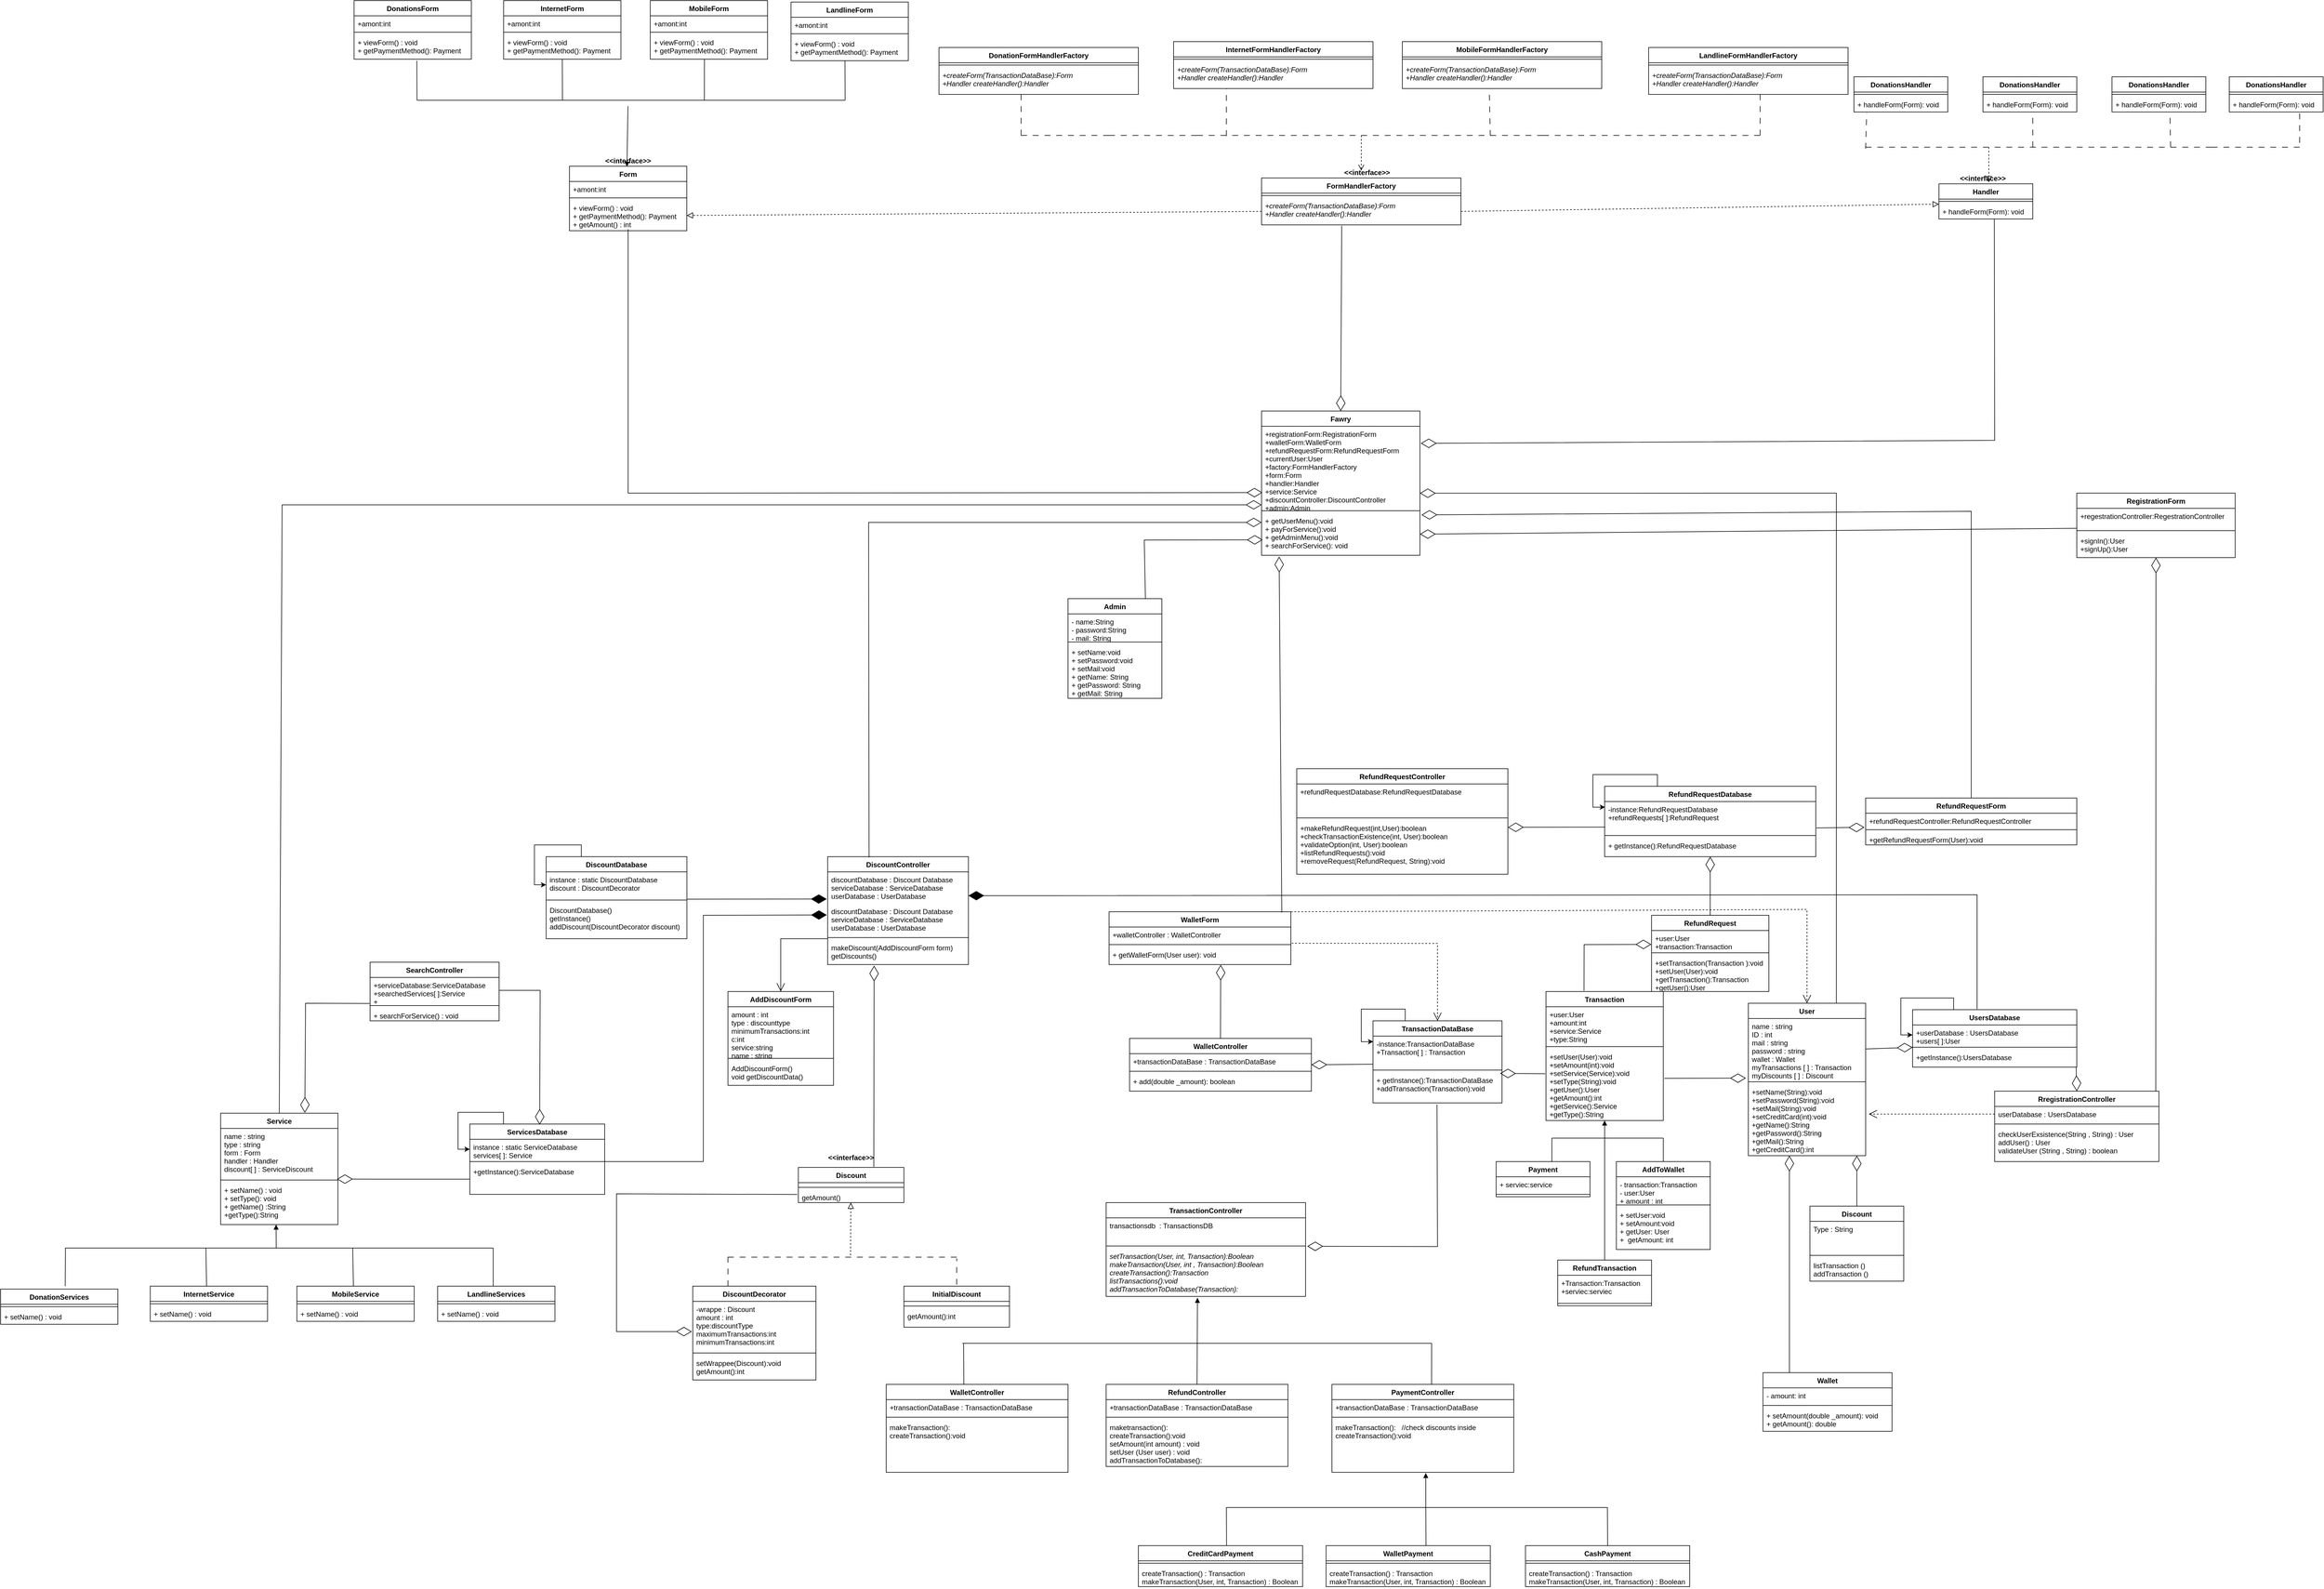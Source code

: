 <mxfile version="20.6.0" type="device"><diagram id="C5RBs43oDa-KdzZeNtuy" name="Page-1"><mxGraphModel dx="8568" dy="5188" grid="1" gridSize="10" guides="1" tooltips="1" connect="1" arrows="1" fold="1" page="1" pageScale="1" pageWidth="1920" pageHeight="1200" math="0" shadow="0"><root><mxCell id="WIyWlLk6GJQsqaUBKTNV-0"/><mxCell id="WIyWlLk6GJQsqaUBKTNV-1" parent="WIyWlLk6GJQsqaUBKTNV-0"/><mxCell id="ndpQs1hu3Z4CRjXssiz7-85" value="" style="endArrow=diamondThin;endFill=0;endSize=24;html=1;rounded=0;exitX=-0.007;exitY=0.346;exitDx=0;exitDy=0;exitPerimeter=0;entryX=0.985;entryY=0.031;entryDx=0;entryDy=0;entryPerimeter=0;" parent="WIyWlLk6GJQsqaUBKTNV-1" source="nMaxFoyerykssOSpypN6-32" target="nMaxFoyerykssOSpypN6-57" edge="1"><mxGeometry width="160" relative="1" as="geometry"><mxPoint x="2280" y="-560" as="sourcePoint"/><mxPoint x="2210" y="-560" as="targetPoint"/></mxGeometry></mxCell><mxCell id="ndpQs1hu3Z4CRjXssiz7-94" value="" style="endArrow=diamondThin;endFill=0;endSize=24;html=1;rounded=0;entryX=1.009;entryY=-0.043;entryDx=0;entryDy=0;entryPerimeter=0;exitX=0.496;exitY=1.053;exitDx=0;exitDy=0;exitPerimeter=0;" parent="WIyWlLk6GJQsqaUBKTNV-1" source="nMaxFoyerykssOSpypN6-57" target="giO9AD6d7FRBYeL0FRD8-3" edge="1"><mxGeometry width="160" relative="1" as="geometry"><mxPoint x="2090" y="-500" as="sourcePoint"/><mxPoint x="2095" y="-280" as="targetPoint"/><Array as="points"><mxPoint x="2090" y="-265"/></Array></mxGeometry></mxCell><mxCell id="ndpQs1hu3Z4CRjXssiz7-95" value="Payment" style="swimlane;fontStyle=1;align=center;verticalAlign=top;childLayout=stackLayout;horizontal=1;startSize=26;horizontalStack=0;resizeParent=1;resizeParentMax=0;resizeLast=0;collapsible=1;marginBottom=0;" parent="WIyWlLk6GJQsqaUBKTNV-1" vertex="1"><mxGeometry x="2189.96" y="-410" width="160" height="60" as="geometry"/></mxCell><mxCell id="ndpQs1hu3Z4CRjXssiz7-96" value="+ serviec:service" style="text;strokeColor=none;fillColor=none;align=left;verticalAlign=top;spacingLeft=4;spacingRight=4;overflow=hidden;rotatable=0;points=[[0,0.5],[1,0.5]];portConstraint=eastwest;" parent="ndpQs1hu3Z4CRjXssiz7-95" vertex="1"><mxGeometry y="26" width="160" height="26" as="geometry"/></mxCell><mxCell id="ndpQs1hu3Z4CRjXssiz7-97" value="" style="line;strokeWidth=1;fillColor=none;align=left;verticalAlign=middle;spacingTop=-1;spacingLeft=3;spacingRight=3;rotatable=0;labelPosition=right;points=[];portConstraint=eastwest;strokeColor=inherit;" parent="ndpQs1hu3Z4CRjXssiz7-95" vertex="1"><mxGeometry y="52" width="160" height="8" as="geometry"/></mxCell><mxCell id="ndpQs1hu3Z4CRjXssiz7-99" value="RefundTransaction" style="swimlane;fontStyle=1;align=center;verticalAlign=top;childLayout=stackLayout;horizontal=1;startSize=26;horizontalStack=0;resizeParent=1;resizeParentMax=0;resizeLast=0;collapsible=1;marginBottom=0;" parent="WIyWlLk6GJQsqaUBKTNV-1" vertex="1"><mxGeometry x="2294.96" y="-242" width="160" height="78" as="geometry"/></mxCell><mxCell id="ndpQs1hu3Z4CRjXssiz7-100" value="+Transaction:Transaction&#10;+serviec:serviec" style="text;strokeColor=none;fillColor=none;align=left;verticalAlign=top;spacingLeft=4;spacingRight=4;overflow=hidden;rotatable=0;points=[[0,0.5],[1,0.5]];portConstraint=eastwest;" parent="ndpQs1hu3Z4CRjXssiz7-99" vertex="1"><mxGeometry y="26" width="160" height="44" as="geometry"/></mxCell><mxCell id="ndpQs1hu3Z4CRjXssiz7-101" value="" style="line;strokeWidth=1;fillColor=none;align=left;verticalAlign=middle;spacingTop=-1;spacingLeft=3;spacingRight=3;rotatable=0;labelPosition=right;points=[];portConstraint=eastwest;strokeColor=inherit;" parent="ndpQs1hu3Z4CRjXssiz7-99" vertex="1"><mxGeometry y="70" width="160" height="8" as="geometry"/></mxCell><mxCell id="ndpQs1hu3Z4CRjXssiz7-122" value="" style="endArrow=none;html=1;rounded=0;" parent="WIyWlLk6GJQsqaUBKTNV-1" edge="1"><mxGeometry width="50" height="50" relative="1" as="geometry"><mxPoint x="2284.96" y="-450" as="sourcePoint"/><mxPoint x="2474.96" y="-450" as="targetPoint"/></mxGeometry></mxCell><mxCell id="ndpQs1hu3Z4CRjXssiz7-123" value="" style="endArrow=none;html=1;rounded=0;exitX=0.5;exitY=0;exitDx=0;exitDy=0;" parent="WIyWlLk6GJQsqaUBKTNV-1" source="ndpQs1hu3Z4CRjXssiz7-99" edge="1"><mxGeometry width="50" height="50" relative="1" as="geometry"><mxPoint x="2374.96" y="-284" as="sourcePoint"/><mxPoint x="2374.96" y="-450" as="targetPoint"/></mxGeometry></mxCell><mxCell id="ndpQs1hu3Z4CRjXssiz7-124" value="" style="endArrow=none;html=1;rounded=0;" parent="WIyWlLk6GJQsqaUBKTNV-1" edge="1"><mxGeometry width="50" height="50" relative="1" as="geometry"><mxPoint x="2284.96" y="-410" as="sourcePoint"/><mxPoint x="2284.96" y="-450" as="targetPoint"/></mxGeometry></mxCell><mxCell id="ndpQs1hu3Z4CRjXssiz7-125" value="" style="endArrow=none;html=1;rounded=0;" parent="WIyWlLk6GJQsqaUBKTNV-1" edge="1"><mxGeometry width="50" height="50" relative="1" as="geometry"><mxPoint x="2474.96" y="-410" as="sourcePoint"/><mxPoint x="2474.96" y="-450" as="targetPoint"/></mxGeometry></mxCell><mxCell id="ndpQs1hu3Z4CRjXssiz7-127" value="" style="html=1;verticalAlign=bottom;endArrow=block;rounded=0;" parent="WIyWlLk6GJQsqaUBKTNV-1" target="nMaxFoyerykssOSpypN6-32" edge="1"><mxGeometry width="80" relative="1" as="geometry"><mxPoint x="2374.96" y="-450" as="sourcePoint"/><mxPoint x="2375" y="-480" as="targetPoint"/></mxGeometry></mxCell><mxCell id="ndpQs1hu3Z4CRjXssiz7-145" value="Handler" style="swimlane;fontStyle=1;align=center;verticalAlign=top;childLayout=stackLayout;horizontal=1;startSize=26;horizontalStack=0;resizeParent=1;resizeParentMax=0;resizeLast=0;collapsible=1;marginBottom=0;" parent="WIyWlLk6GJQsqaUBKTNV-1" vertex="1"><mxGeometry x="2944.96" y="-2077.5" width="160" height="60" as="geometry"/></mxCell><mxCell id="ndpQs1hu3Z4CRjXssiz7-147" value="" style="line;strokeWidth=1;fillColor=none;align=left;verticalAlign=middle;spacingTop=-1;spacingLeft=3;spacingRight=3;rotatable=0;labelPosition=right;points=[];portConstraint=eastwest;strokeColor=inherit;" parent="ndpQs1hu3Z4CRjXssiz7-145" vertex="1"><mxGeometry y="26" width="160" height="8" as="geometry"/></mxCell><mxCell id="ndpQs1hu3Z4CRjXssiz7-148" value="+ handleForm(Form): void&#10;" style="text;strokeColor=none;fillColor=none;align=left;verticalAlign=top;spacingLeft=4;spacingRight=4;overflow=hidden;rotatable=0;points=[[0,0.5],[1,0.5]];portConstraint=eastwest;" parent="ndpQs1hu3Z4CRjXssiz7-145" vertex="1"><mxGeometry y="34" width="160" height="26" as="geometry"/></mxCell><mxCell id="8pS-hCJ2efgpqEzvmu1n-0" value="Wallet" style="swimlane;fontStyle=1;align=center;verticalAlign=top;childLayout=stackLayout;horizontal=1;startSize=26;horizontalStack=0;resizeParent=1;resizeParentMax=0;resizeLast=0;collapsible=1;marginBottom=0;" parent="WIyWlLk6GJQsqaUBKTNV-1" vertex="1"><mxGeometry x="2644.96" y="-50" width="220" height="100" as="geometry"/></mxCell><mxCell id="8pS-hCJ2efgpqEzvmu1n-1" value="- amount: int" style="text;strokeColor=none;fillColor=none;align=left;verticalAlign=top;spacingLeft=4;spacingRight=4;overflow=hidden;rotatable=0;points=[[0,0.5],[1,0.5]];portConstraint=eastwest;" parent="8pS-hCJ2efgpqEzvmu1n-0" vertex="1"><mxGeometry y="26" width="220" height="26" as="geometry"/></mxCell><mxCell id="8pS-hCJ2efgpqEzvmu1n-2" value="" style="line;strokeWidth=1;fillColor=none;align=left;verticalAlign=middle;spacingTop=-1;spacingLeft=3;spacingRight=3;rotatable=0;labelPosition=right;points=[];portConstraint=eastwest;strokeColor=inherit;" parent="8pS-hCJ2efgpqEzvmu1n-0" vertex="1"><mxGeometry y="52" width="220" height="8" as="geometry"/></mxCell><mxCell id="8pS-hCJ2efgpqEzvmu1n-3" value="+ setAmount(double _amount): void&#10;+ getAmount(): double&#10;" style="text;strokeColor=none;fillColor=none;align=left;verticalAlign=top;spacingLeft=4;spacingRight=4;overflow=hidden;rotatable=0;points=[[0,0.5],[1,0.5]];portConstraint=eastwest;" parent="8pS-hCJ2efgpqEzvmu1n-0" vertex="1"><mxGeometry y="60" width="220" height="40" as="geometry"/></mxCell><mxCell id="8pS-hCJ2efgpqEzvmu1n-4" value="WalletController" style="swimlane;fontStyle=1;align=center;verticalAlign=top;childLayout=stackLayout;horizontal=1;startSize=26;horizontalStack=0;resizeParent=1;resizeParentMax=0;resizeLast=0;collapsible=1;marginBottom=0;" parent="WIyWlLk6GJQsqaUBKTNV-1" vertex="1"><mxGeometry x="1564.96" y="-620" width="310" height="90" as="geometry"/></mxCell><mxCell id="8pS-hCJ2efgpqEzvmu1n-5" value="+transactionDataBase : TransactionDataBase" style="text;strokeColor=none;fillColor=none;align=left;verticalAlign=top;spacingLeft=4;spacingRight=4;overflow=hidden;rotatable=0;points=[[0,0.5],[1,0.5]];portConstraint=eastwest;" parent="8pS-hCJ2efgpqEzvmu1n-4" vertex="1"><mxGeometry y="26" width="310" height="26" as="geometry"/></mxCell><mxCell id="8pS-hCJ2efgpqEzvmu1n-6" value="" style="line;strokeWidth=1;fillColor=none;align=left;verticalAlign=middle;spacingTop=-1;spacingLeft=3;spacingRight=3;rotatable=0;labelPosition=right;points=[];portConstraint=eastwest;strokeColor=inherit;" parent="8pS-hCJ2efgpqEzvmu1n-4" vertex="1"><mxGeometry y="52" width="310" height="8" as="geometry"/></mxCell><mxCell id="8pS-hCJ2efgpqEzvmu1n-7" value="+ add(double _amount): boolean " style="text;strokeColor=none;fillColor=none;align=left;verticalAlign=top;spacingLeft=4;spacingRight=4;overflow=hidden;rotatable=0;points=[[0,0.5],[1,0.5]];portConstraint=eastwest;" parent="8pS-hCJ2efgpqEzvmu1n-4" vertex="1"><mxGeometry y="60" width="310" height="30" as="geometry"/></mxCell><mxCell id="8pS-hCJ2efgpqEzvmu1n-8" value="WalletForm" style="swimlane;fontStyle=1;align=center;verticalAlign=top;childLayout=stackLayout;horizontal=1;startSize=26;horizontalStack=0;resizeParent=1;resizeParentMax=0;resizeLast=0;collapsible=1;marginBottom=0;" parent="WIyWlLk6GJQsqaUBKTNV-1" vertex="1"><mxGeometry x="1530" y="-836" width="310" height="90" as="geometry"/></mxCell><mxCell id="8pS-hCJ2efgpqEzvmu1n-9" value="+walletController : WalletController" style="text;strokeColor=none;fillColor=none;align=left;verticalAlign=top;spacingLeft=4;spacingRight=4;overflow=hidden;rotatable=0;points=[[0,0.5],[1,0.5]];portConstraint=eastwest;" parent="8pS-hCJ2efgpqEzvmu1n-8" vertex="1"><mxGeometry y="26" width="310" height="26" as="geometry"/></mxCell><mxCell id="8pS-hCJ2efgpqEzvmu1n-10" value="" style="line;strokeWidth=1;fillColor=none;align=left;verticalAlign=middle;spacingTop=-1;spacingLeft=3;spacingRight=3;rotatable=0;labelPosition=right;points=[];portConstraint=eastwest;strokeColor=inherit;" parent="8pS-hCJ2efgpqEzvmu1n-8" vertex="1"><mxGeometry y="52" width="310" height="8" as="geometry"/></mxCell><mxCell id="8pS-hCJ2efgpqEzvmu1n-11" value="+ getWalletForm(User user): void" style="text;strokeColor=none;fillColor=none;align=left;verticalAlign=top;spacingLeft=4;spacingRight=4;overflow=hidden;rotatable=0;points=[[0,0.5],[1,0.5]];portConstraint=eastwest;" parent="8pS-hCJ2efgpqEzvmu1n-8" vertex="1"><mxGeometry y="60" width="310" height="30" as="geometry"/></mxCell><mxCell id="8pS-hCJ2efgpqEzvmu1n-12" value="" style="endArrow=diamondThin;endFill=0;endSize=24;html=1;rounded=0;exitX=0.5;exitY=0;exitDx=0;exitDy=0;entryX=0.614;entryY=1.017;entryDx=0;entryDy=0;entryPerimeter=0;" parent="WIyWlLk6GJQsqaUBKTNV-1" source="8pS-hCJ2efgpqEzvmu1n-4" target="8pS-hCJ2efgpqEzvmu1n-11" edge="1"><mxGeometry width="160" relative="1" as="geometry"><mxPoint x="1851.79" y="-615.36" as="sourcePoint"/><mxPoint x="1830" y="-720" as="targetPoint"/></mxGeometry></mxCell><mxCell id="c_dmDbs35rqngK_Q_ecr-1" value="" style="endArrow=diamondThin;endFill=0;endSize=24;html=1;rounded=0;exitX=1;exitY=0.5;exitDx=0;exitDy=0;entryX=0;entryY=0.53;entryDx=0;entryDy=0;entryPerimeter=0;" parent="WIyWlLk6GJQsqaUBKTNV-1" source="nMaxFoyerykssOSpypN6-18" target="nMaxFoyerykssOSpypN6-25" edge="1"><mxGeometry width="160" relative="1" as="geometry"><mxPoint x="2825.17" y="-569.832" as="sourcePoint"/><mxPoint x="2870" y="-610" as="targetPoint"/></mxGeometry></mxCell><mxCell id="c_dmDbs35rqngK_Q_ecr-2" value="" style="endArrow=diamondThin;endFill=0;endSize=24;html=1;rounded=0;entryX=0.004;entryY=0.366;entryDx=0;entryDy=0;entryPerimeter=0;exitX=1.009;exitY=0.411;exitDx=0;exitDy=0;exitPerimeter=0;" parent="WIyWlLk6GJQsqaUBKTNV-1" source="nMaxFoyerykssOSpypN6-32" edge="1"><mxGeometry width="160" relative="1" as="geometry"><mxPoint x="2470" y="-550" as="sourcePoint"/><mxPoint x="2615.8" y="-552.276" as="targetPoint"/></mxGeometry></mxCell><mxCell id="c_dmDbs35rqngK_Q_ecr-5" value="RregistrationController" style="swimlane;fontStyle=1;align=center;verticalAlign=top;childLayout=stackLayout;horizontal=1;startSize=26;horizontalStack=0;resizeParent=1;resizeParentMax=0;resizeLast=0;collapsible=1;marginBottom=0;" parent="WIyWlLk6GJQsqaUBKTNV-1" vertex="1"><mxGeometry x="3040" y="-530" width="280" height="120" as="geometry"/></mxCell><mxCell id="c_dmDbs35rqngK_Q_ecr-6" value="userDatabase : UsersDatabase" style="text;strokeColor=none;fillColor=none;align=left;verticalAlign=top;spacingLeft=4;spacingRight=4;overflow=hidden;rotatable=0;points=[[0,0.5],[1,0.5]];portConstraint=eastwest;" parent="c_dmDbs35rqngK_Q_ecr-5" vertex="1"><mxGeometry y="26" width="280" height="26" as="geometry"/></mxCell><mxCell id="c_dmDbs35rqngK_Q_ecr-7" value="" style="line;strokeWidth=1;fillColor=none;align=left;verticalAlign=middle;spacingTop=-1;spacingLeft=3;spacingRight=3;rotatable=0;labelPosition=right;points=[];portConstraint=eastwest;strokeColor=inherit;" parent="c_dmDbs35rqngK_Q_ecr-5" vertex="1"><mxGeometry y="52" width="280" height="8" as="geometry"/></mxCell><mxCell id="c_dmDbs35rqngK_Q_ecr-8" value="checkUserExsistence(String , String) : User&#10;addUser() : User&#10;validateUser (String , String) : boolean" style="text;strokeColor=none;fillColor=none;align=left;verticalAlign=top;spacingLeft=4;spacingRight=4;overflow=hidden;rotatable=0;points=[[0,0.5],[1,0.5]];portConstraint=eastwest;" parent="c_dmDbs35rqngK_Q_ecr-5" vertex="1"><mxGeometry y="60" width="280" height="60" as="geometry"/></mxCell><mxCell id="c_dmDbs35rqngK_Q_ecr-9" value="Discount" style="swimlane;fontStyle=1;align=center;verticalAlign=top;childLayout=stackLayout;horizontal=1;startSize=26;horizontalStack=0;resizeParent=1;resizeParentMax=0;resizeLast=0;collapsible=1;marginBottom=0;" parent="WIyWlLk6GJQsqaUBKTNV-1" vertex="1"><mxGeometry x="2724.96" y="-334" width="160" height="128" as="geometry"/></mxCell><mxCell id="c_dmDbs35rqngK_Q_ecr-10" value="Type : String" style="text;strokeColor=none;fillColor=none;align=left;verticalAlign=top;spacingLeft=4;spacingRight=4;overflow=hidden;rotatable=0;points=[[0,0.5],[1,0.5]];portConstraint=eastwest;" parent="c_dmDbs35rqngK_Q_ecr-9" vertex="1"><mxGeometry y="26" width="160" height="54" as="geometry"/></mxCell><mxCell id="c_dmDbs35rqngK_Q_ecr-11" value="" style="line;strokeWidth=1;fillColor=none;align=left;verticalAlign=middle;spacingTop=-1;spacingLeft=3;spacingRight=3;rotatable=0;labelPosition=right;points=[];portConstraint=eastwest;strokeColor=inherit;" parent="c_dmDbs35rqngK_Q_ecr-9" vertex="1"><mxGeometry y="80" width="160" height="8" as="geometry"/></mxCell><mxCell id="c_dmDbs35rqngK_Q_ecr-12" value="listTransaction ()&#10;addTransaction ()" style="text;strokeColor=none;fillColor=none;align=left;verticalAlign=top;spacingLeft=4;spacingRight=4;overflow=hidden;rotatable=0;points=[[0,0.5],[1,0.5]];portConstraint=eastwest;" parent="c_dmDbs35rqngK_Q_ecr-9" vertex="1"><mxGeometry y="88" width="160" height="40" as="geometry"/></mxCell><mxCell id="c_dmDbs35rqngK_Q_ecr-18" value="" style="endArrow=open;endSize=12;dashed=1;html=1;rounded=0;entryX=1.002;entryY=0.904;entryDx=0;entryDy=0;entryPerimeter=0;" parent="WIyWlLk6GJQsqaUBKTNV-1" source="c_dmDbs35rqngK_Q_ecr-6" edge="1"><mxGeometry width="160" relative="1" as="geometry"><mxPoint x="3254.96" y="-490" as="sourcePoint"/><mxPoint x="2825.38" y="-490.944" as="targetPoint"/></mxGeometry></mxCell><mxCell id="c_dmDbs35rqngK_Q_ecr-19" value="" style="endArrow=diamondThin;endFill=0;endSize=24;html=1;rounded=0;exitX=0.205;exitY=0.003;exitDx=0;exitDy=0;exitPerimeter=0;" parent="WIyWlLk6GJQsqaUBKTNV-1" source="8pS-hCJ2efgpqEzvmu1n-0" edge="1"><mxGeometry width="160" relative="1" as="geometry"><mxPoint x="2624.12" y="-541.364" as="sourcePoint"/><mxPoint x="2689.96" y="-420" as="targetPoint"/></mxGeometry></mxCell><mxCell id="c_dmDbs35rqngK_Q_ecr-20" value="" style="endArrow=diamondThin;endFill=0;endSize=24;html=1;rounded=0;entryX=1;entryY=0.5;entryDx=0;entryDy=0;exitX=-0.001;exitY=0.889;exitDx=0;exitDy=0;exitPerimeter=0;" parent="WIyWlLk6GJQsqaUBKTNV-1" source="nMaxFoyerykssOSpypN6-55" target="8pS-hCJ2efgpqEzvmu1n-4" edge="1"><mxGeometry width="160" relative="1" as="geometry"><mxPoint x="1970" y="-575" as="sourcePoint"/><mxPoint x="1884.96" y="-575.63" as="targetPoint"/></mxGeometry></mxCell><mxCell id="c_dmDbs35rqngK_Q_ecr-21" value="" style="endArrow=open;endSize=12;dashed=1;html=1;rounded=0;exitX=1.004;exitY=1.064;exitDx=0;exitDy=0;exitPerimeter=0;" parent="WIyWlLk6GJQsqaUBKTNV-1" source="8pS-hCJ2efgpqEzvmu1n-9" target="nMaxFoyerykssOSpypN6-54" edge="1"><mxGeometry x="-0.049" y="38" width="160" relative="1" as="geometry"><mxPoint x="2090" y="-770" as="sourcePoint"/><mxPoint x="2087" y="-660" as="targetPoint"/><mxPoint as="offset"/><Array as="points"><mxPoint x="2090" y="-782"/></Array></mxGeometry></mxCell><mxCell id="giO9AD6d7FRBYeL0FRD8-0" value="TransactionController" style="swimlane;fontStyle=1;align=center;verticalAlign=top;childLayout=stackLayout;horizontal=1;startSize=26;horizontalStack=0;resizeParent=1;resizeParentMax=0;resizeLast=0;collapsible=1;marginBottom=0;" parent="WIyWlLk6GJQsqaUBKTNV-1" vertex="1"><mxGeometry x="1525" y="-340" width="340" height="160" as="geometry"/></mxCell><mxCell id="giO9AD6d7FRBYeL0FRD8-1" value="transactionsdb  : TransactionsDB " style="text;strokeColor=none;fillColor=none;align=left;verticalAlign=top;spacingLeft=4;spacingRight=4;overflow=hidden;rotatable=0;points=[[0,0.5],[1,0.5]];portConstraint=eastwest;" parent="giO9AD6d7FRBYeL0FRD8-0" vertex="1"><mxGeometry y="26" width="340" height="44" as="geometry"/></mxCell><mxCell id="giO9AD6d7FRBYeL0FRD8-2" value="" style="line;strokeWidth=1;fillColor=none;align=left;verticalAlign=middle;spacingTop=-1;spacingLeft=3;spacingRight=3;rotatable=0;labelPosition=right;points=[];portConstraint=eastwest;strokeColor=inherit;" parent="giO9AD6d7FRBYeL0FRD8-0" vertex="1"><mxGeometry y="70" width="340" height="8" as="geometry"/></mxCell><mxCell id="giO9AD6d7FRBYeL0FRD8-3" value="setTransaction(User, int, Transaction):Boolean&#10;makeTransaction(User, int , Transaction):Boolean&#10;createTransaction():Transaction&#10;listTransactions():void&#10;addTransactionToDatabase(Transaction): " style="text;strokeColor=none;fillColor=none;align=left;verticalAlign=top;spacingLeft=4;spacingRight=4;overflow=hidden;rotatable=0;points=[[0,0.5],[1,0.5]];portConstraint=eastwest;fontStyle=2" parent="giO9AD6d7FRBYeL0FRD8-0" vertex="1"><mxGeometry y="78" width="340" height="82" as="geometry"/></mxCell><mxCell id="giO9AD6d7FRBYeL0FRD8-4" value="WalletController" style="swimlane;fontStyle=1;align=center;verticalAlign=top;childLayout=stackLayout;horizontal=1;startSize=26;horizontalStack=0;resizeParent=1;resizeParentMax=0;resizeLast=0;collapsible=1;marginBottom=0;" parent="WIyWlLk6GJQsqaUBKTNV-1" vertex="1"><mxGeometry x="1150" y="-30" width="310" height="150" as="geometry"/></mxCell><mxCell id="giO9AD6d7FRBYeL0FRD8-5" value="+transactionDataBase : TransactionDataBase" style="text;strokeColor=none;fillColor=none;align=left;verticalAlign=top;spacingLeft=4;spacingRight=4;overflow=hidden;rotatable=0;points=[[0,0.5],[1,0.5]];portConstraint=eastwest;" parent="giO9AD6d7FRBYeL0FRD8-4" vertex="1"><mxGeometry y="26" width="310" height="26" as="geometry"/></mxCell><mxCell id="giO9AD6d7FRBYeL0FRD8-6" value="" style="line;strokeWidth=1;fillColor=none;align=left;verticalAlign=middle;spacingTop=-1;spacingLeft=3;spacingRight=3;rotatable=0;labelPosition=right;points=[];portConstraint=eastwest;strokeColor=inherit;" parent="giO9AD6d7FRBYeL0FRD8-4" vertex="1"><mxGeometry y="52" width="310" height="8" as="geometry"/></mxCell><mxCell id="giO9AD6d7FRBYeL0FRD8-7" value="makeTransaction():&#10;createTransaction():void&#10;" style="text;strokeColor=none;fillColor=none;align=left;verticalAlign=top;spacingLeft=4;spacingRight=4;overflow=hidden;rotatable=0;points=[[0,0.5],[1,0.5]];portConstraint=eastwest;" parent="giO9AD6d7FRBYeL0FRD8-4" vertex="1"><mxGeometry y="60" width="310" height="90" as="geometry"/></mxCell><mxCell id="giO9AD6d7FRBYeL0FRD8-11" value="PaymentController" style="swimlane;fontStyle=1;align=center;verticalAlign=top;childLayout=stackLayout;horizontal=1;startSize=26;horizontalStack=0;resizeParent=1;resizeParentMax=0;resizeLast=0;collapsible=1;marginBottom=0;" parent="WIyWlLk6GJQsqaUBKTNV-1" vertex="1"><mxGeometry x="1910" y="-30" width="310" height="150" as="geometry"/></mxCell><mxCell id="giO9AD6d7FRBYeL0FRD8-12" value="+transactionDataBase : TransactionDataBase" style="text;strokeColor=none;fillColor=none;align=left;verticalAlign=top;spacingLeft=4;spacingRight=4;overflow=hidden;rotatable=0;points=[[0,0.5],[1,0.5]];portConstraint=eastwest;" parent="giO9AD6d7FRBYeL0FRD8-11" vertex="1"><mxGeometry y="26" width="310" height="26" as="geometry"/></mxCell><mxCell id="giO9AD6d7FRBYeL0FRD8-13" value="" style="line;strokeWidth=1;fillColor=none;align=left;verticalAlign=middle;spacingTop=-1;spacingLeft=3;spacingRight=3;rotatable=0;labelPosition=right;points=[];portConstraint=eastwest;strokeColor=inherit;" parent="giO9AD6d7FRBYeL0FRD8-11" vertex="1"><mxGeometry y="52" width="310" height="8" as="geometry"/></mxCell><mxCell id="giO9AD6d7FRBYeL0FRD8-14" value="makeTransaction():   //check discounts inside&#10;createTransaction():void&#10;  " style="text;strokeColor=none;fillColor=none;align=left;verticalAlign=top;spacingLeft=4;spacingRight=4;overflow=hidden;rotatable=0;points=[[0,0.5],[1,0.5]];portConstraint=eastwest;" parent="giO9AD6d7FRBYeL0FRD8-11" vertex="1"><mxGeometry y="60" width="310" height="90" as="geometry"/></mxCell><mxCell id="giO9AD6d7FRBYeL0FRD8-15" value="RefundController" style="swimlane;fontStyle=1;align=center;verticalAlign=top;childLayout=stackLayout;horizontal=1;startSize=26;horizontalStack=0;resizeParent=1;resizeParentMax=0;resizeLast=0;collapsible=1;marginBottom=0;" parent="WIyWlLk6GJQsqaUBKTNV-1" vertex="1"><mxGeometry x="1525" y="-30" width="310" height="140" as="geometry"/></mxCell><mxCell id="giO9AD6d7FRBYeL0FRD8-16" value="+transactionDataBase : TransactionDataBase" style="text;strokeColor=none;fillColor=none;align=left;verticalAlign=top;spacingLeft=4;spacingRight=4;overflow=hidden;rotatable=0;points=[[0,0.5],[1,0.5]];portConstraint=eastwest;" parent="giO9AD6d7FRBYeL0FRD8-15" vertex="1"><mxGeometry y="26" width="310" height="26" as="geometry"/></mxCell><mxCell id="giO9AD6d7FRBYeL0FRD8-17" value="" style="line;strokeWidth=1;fillColor=none;align=left;verticalAlign=middle;spacingTop=-1;spacingLeft=3;spacingRight=3;rotatable=0;labelPosition=right;points=[];portConstraint=eastwest;strokeColor=inherit;" parent="giO9AD6d7FRBYeL0FRD8-15" vertex="1"><mxGeometry y="52" width="310" height="8" as="geometry"/></mxCell><mxCell id="giO9AD6d7FRBYeL0FRD8-18" value="maketransaction():&#10;createTransaction():void&#10;setAmount(int amount) : void &#10;setUser (User user) : void&#10;addTransactionToDatabase(): " style="text;strokeColor=none;fillColor=none;align=left;verticalAlign=top;spacingLeft=4;spacingRight=4;overflow=hidden;rotatable=0;points=[[0,0.5],[1,0.5]];portConstraint=eastwest;" parent="giO9AD6d7FRBYeL0FRD8-15" vertex="1"><mxGeometry y="60" width="310" height="80" as="geometry"/></mxCell><mxCell id="fdfa1HJ58zLh8f_gPo-r-1" value="AddToWallet" style="swimlane;fontStyle=1;align=center;verticalAlign=top;childLayout=stackLayout;horizontal=1;startSize=26;horizontalStack=0;resizeParent=1;resizeParentMax=0;resizeLast=0;collapsible=1;marginBottom=0;" parent="WIyWlLk6GJQsqaUBKTNV-1" vertex="1"><mxGeometry x="2394.96" y="-410" width="160" height="150" as="geometry"/></mxCell><mxCell id="fdfa1HJ58zLh8f_gPo-r-2" value="- transaction:Transaction&#10;- user:User&#10;+ amount : int" style="text;strokeColor=none;fillColor=none;align=left;verticalAlign=top;spacingLeft=4;spacingRight=4;overflow=hidden;rotatable=0;points=[[0,0.5],[1,0.5]];portConstraint=eastwest;" parent="fdfa1HJ58zLh8f_gPo-r-1" vertex="1"><mxGeometry y="26" width="160" height="44" as="geometry"/></mxCell><mxCell id="fdfa1HJ58zLh8f_gPo-r-3" value="" style="line;strokeWidth=1;fillColor=none;align=left;verticalAlign=middle;spacingTop=-1;spacingLeft=3;spacingRight=3;rotatable=0;labelPosition=right;points=[];portConstraint=eastwest;strokeColor=inherit;" parent="fdfa1HJ58zLh8f_gPo-r-1" vertex="1"><mxGeometry y="70" width="160" height="8" as="geometry"/></mxCell><mxCell id="fdfa1HJ58zLh8f_gPo-r-4" value="+ setUser:void&#10;+ setAmount:void&#10;+ getUser: User&#10;+  getAmount: int" style="text;strokeColor=none;fillColor=none;align=left;verticalAlign=top;spacingLeft=4;spacingRight=4;overflow=hidden;rotatable=0;points=[[0,0.5],[1,0.5]];portConstraint=eastwest;" parent="fdfa1HJ58zLh8f_gPo-r-1" vertex="1"><mxGeometry y="78" width="160" height="72" as="geometry"/></mxCell><mxCell id="fdfa1HJ58zLh8f_gPo-r-13" value="CashPayment" style="swimlane;fontStyle=1;align=center;verticalAlign=top;childLayout=stackLayout;horizontal=1;startSize=26;horizontalStack=0;resizeParent=1;resizeParentMax=0;resizeLast=0;collapsible=1;marginBottom=0;" parent="WIyWlLk6GJQsqaUBKTNV-1" vertex="1"><mxGeometry x="2240" y="245" width="280" height="70" as="geometry"/></mxCell><mxCell id="fdfa1HJ58zLh8f_gPo-r-15" value="" style="line;strokeWidth=1;fillColor=none;align=left;verticalAlign=middle;spacingTop=-1;spacingLeft=3;spacingRight=3;rotatable=0;labelPosition=right;points=[];portConstraint=eastwest;strokeColor=inherit;" parent="fdfa1HJ58zLh8f_gPo-r-13" vertex="1"><mxGeometry y="26" width="280" height="8" as="geometry"/></mxCell><mxCell id="fdfa1HJ58zLh8f_gPo-r-16" value="createTransaction() : Transaction&#10;makeTransaction(User, int, Transaction) : Boolean&#10;" style="text;strokeColor=none;fillColor=none;align=left;verticalAlign=top;spacingLeft=4;spacingRight=4;overflow=hidden;rotatable=0;points=[[0,0.5],[1,0.5]];portConstraint=eastwest;" parent="fdfa1HJ58zLh8f_gPo-r-13" vertex="1"><mxGeometry y="34" width="280" height="36" as="geometry"/></mxCell><mxCell id="fdfa1HJ58zLh8f_gPo-r-17" value="CreditCardPayment" style="swimlane;fontStyle=1;align=center;verticalAlign=top;childLayout=stackLayout;horizontal=1;startSize=26;horizontalStack=0;resizeParent=1;resizeParentMax=0;resizeLast=0;collapsible=1;marginBottom=0;" parent="WIyWlLk6GJQsqaUBKTNV-1" vertex="1"><mxGeometry x="1580" y="245" width="280" height="70" as="geometry"/></mxCell><mxCell id="fdfa1HJ58zLh8f_gPo-r-18" value="" style="line;strokeWidth=1;fillColor=none;align=left;verticalAlign=middle;spacingTop=-1;spacingLeft=3;spacingRight=3;rotatable=0;labelPosition=right;points=[];portConstraint=eastwest;strokeColor=inherit;" parent="fdfa1HJ58zLh8f_gPo-r-17" vertex="1"><mxGeometry y="26" width="280" height="8" as="geometry"/></mxCell><mxCell id="fdfa1HJ58zLh8f_gPo-r-19" value="createTransaction() : Transaction&#10;makeTransaction(User, int, Transaction) : Boolean&#10;" style="text;strokeColor=none;fillColor=none;align=left;verticalAlign=top;spacingLeft=4;spacingRight=4;overflow=hidden;rotatable=0;points=[[0,0.5],[1,0.5]];portConstraint=eastwest;" parent="fdfa1HJ58zLh8f_gPo-r-17" vertex="1"><mxGeometry y="34" width="280" height="36" as="geometry"/></mxCell><mxCell id="fdfa1HJ58zLh8f_gPo-r-24" value="" style="endArrow=none;html=1;rounded=0;" parent="WIyWlLk6GJQsqaUBKTNV-1" edge="1"><mxGeometry width="50" height="50" relative="1" as="geometry"><mxPoint x="1600" y="-100" as="sourcePoint"/><mxPoint x="1790" y="-100" as="targetPoint"/></mxGeometry></mxCell><mxCell id="fdfa1HJ58zLh8f_gPo-r-32" value="" style="endArrow=none;html=1;rounded=0;" parent="WIyWlLk6GJQsqaUBKTNV-1" edge="1"><mxGeometry width="50" height="50" relative="1" as="geometry"><mxPoint x="1790" y="-100" as="sourcePoint"/><mxPoint x="1980" y="-100" as="targetPoint"/></mxGeometry></mxCell><mxCell id="fdfa1HJ58zLh8f_gPo-r-33" value="" style="endArrow=none;html=1;rounded=0;" parent="WIyWlLk6GJQsqaUBKTNV-1" edge="1"><mxGeometry width="50" height="50" relative="1" as="geometry"><mxPoint x="1890" y="-100" as="sourcePoint"/><mxPoint x="2080" y="-100" as="targetPoint"/></mxGeometry></mxCell><mxCell id="fdfa1HJ58zLh8f_gPo-r-34" value="" style="endArrow=none;html=1;rounded=0;entryX=0.548;entryY=0;entryDx=0;entryDy=0;entryPerimeter=0;" parent="WIyWlLk6GJQsqaUBKTNV-1" target="giO9AD6d7FRBYeL0FRD8-11" edge="1"><mxGeometry width="50" height="50" relative="1" as="geometry"><mxPoint x="2080" y="-100" as="sourcePoint"/><mxPoint x="2080" y="-75.48" as="targetPoint"/></mxGeometry></mxCell><mxCell id="fdfa1HJ58zLh8f_gPo-r-35" value="" style="endArrow=none;html=1;rounded=0;" parent="WIyWlLk6GJQsqaUBKTNV-1" edge="1"><mxGeometry width="50" height="50" relative="1" as="geometry"><mxPoint x="1410" y="-100" as="sourcePoint"/><mxPoint x="1600" y="-100" as="targetPoint"/></mxGeometry></mxCell><mxCell id="fdfa1HJ58zLh8f_gPo-r-36" value="" style="endArrow=none;html=1;rounded=0;" parent="WIyWlLk6GJQsqaUBKTNV-1" edge="1"><mxGeometry width="50" height="50" relative="1" as="geometry"><mxPoint x="1280.0" y="-100" as="sourcePoint"/><mxPoint x="1470" y="-100" as="targetPoint"/></mxGeometry></mxCell><mxCell id="fdfa1HJ58zLh8f_gPo-r-37" value="" style="endArrow=none;html=1;rounded=0;exitX=0.427;exitY=0.003;exitDx=0;exitDy=0;exitPerimeter=0;" parent="WIyWlLk6GJQsqaUBKTNV-1" source="giO9AD6d7FRBYeL0FRD8-4" edge="1"><mxGeometry width="50" height="50" relative="1" as="geometry"><mxPoint x="1260.0" y="-70" as="sourcePoint"/><mxPoint x="1282" y="-100" as="targetPoint"/></mxGeometry></mxCell><mxCell id="fdfa1HJ58zLh8f_gPo-r-39" value="" style="endArrow=none;html=1;rounded=0;" parent="WIyWlLk6GJQsqaUBKTNV-1" edge="1"><mxGeometry width="50" height="50" relative="1" as="geometry"><mxPoint x="1870" y="180" as="sourcePoint"/><mxPoint x="2060" y="180" as="targetPoint"/></mxGeometry></mxCell><mxCell id="fdfa1HJ58zLh8f_gPo-r-41" value="" style="html=1;verticalAlign=bottom;endArrow=block;rounded=0;entryX=0.516;entryY=1.012;entryDx=0;entryDy=0;entryPerimeter=0;" parent="WIyWlLk6GJQsqaUBKTNV-1" target="giO9AD6d7FRBYeL0FRD8-14" edge="1"><mxGeometry width="80" relative="1" as="geometry"><mxPoint x="2070" y="180" as="sourcePoint"/><mxPoint x="2430" y="320" as="targetPoint"/></mxGeometry></mxCell><mxCell id="fdfa1HJ58zLh8f_gPo-r-43" value="" style="endArrow=none;html=1;rounded=0;" parent="WIyWlLk6GJQsqaUBKTNV-1" edge="1"><mxGeometry width="50" height="50" relative="1" as="geometry"><mxPoint x="2060" y="180" as="sourcePoint"/><mxPoint x="2250" y="180" as="targetPoint"/></mxGeometry></mxCell><mxCell id="fdfa1HJ58zLh8f_gPo-r-49" value="Form" style="swimlane;fontStyle=1;align=center;verticalAlign=top;childLayout=stackLayout;horizontal=1;startSize=26;horizontalStack=0;resizeParent=1;resizeParentMax=0;resizeLast=0;collapsible=1;marginBottom=0;" parent="WIyWlLk6GJQsqaUBKTNV-1" vertex="1"><mxGeometry x="610" y="-2107.5" width="200" height="110" as="geometry"/></mxCell><mxCell id="fdfa1HJ58zLh8f_gPo-r-50" value="+amont:int" style="text;strokeColor=none;fillColor=none;align=left;verticalAlign=top;spacingLeft=4;spacingRight=4;overflow=hidden;rotatable=0;points=[[0,0.5],[1,0.5]];portConstraint=eastwest;" parent="fdfa1HJ58zLh8f_gPo-r-49" vertex="1"><mxGeometry y="26" width="200" height="24" as="geometry"/></mxCell><mxCell id="fdfa1HJ58zLh8f_gPo-r-51" value="" style="line;strokeWidth=1;fillColor=none;align=left;verticalAlign=middle;spacingTop=-1;spacingLeft=3;spacingRight=3;rotatable=0;labelPosition=right;points=[];portConstraint=eastwest;strokeColor=inherit;" parent="fdfa1HJ58zLh8f_gPo-r-49" vertex="1"><mxGeometry y="50" width="200" height="8" as="geometry"/></mxCell><mxCell id="fdfa1HJ58zLh8f_gPo-r-52" value="+ viewForm() : void&#10;+ getPaymentMethod(): Payment&#10;+ getAmount() : int" style="text;strokeColor=none;fillColor=none;align=left;verticalAlign=top;spacingLeft=4;spacingRight=4;overflow=hidden;rotatable=0;points=[[0,0.5],[1,0.5]];portConstraint=eastwest;" parent="fdfa1HJ58zLh8f_gPo-r-49" vertex="1"><mxGeometry y="58" width="200" height="52" as="geometry"/></mxCell><mxCell id="fdfa1HJ58zLh8f_gPo-r-53" value="DonationsForm" style="swimlane;fontStyle=1;align=center;verticalAlign=top;childLayout=stackLayout;horizontal=1;startSize=26;horizontalStack=0;resizeParent=1;resizeParentMax=0;resizeLast=0;collapsible=1;marginBottom=0;" parent="WIyWlLk6GJQsqaUBKTNV-1" vertex="1"><mxGeometry x="242.7" y="-2390" width="200" height="100" as="geometry"/></mxCell><mxCell id="fdfa1HJ58zLh8f_gPo-r-54" value="+amont:int" style="text;strokeColor=none;fillColor=none;align=left;verticalAlign=top;spacingLeft=4;spacingRight=4;overflow=hidden;rotatable=0;points=[[0,0.5],[1,0.5]];portConstraint=eastwest;" parent="fdfa1HJ58zLh8f_gPo-r-53" vertex="1"><mxGeometry y="26" width="200" height="24" as="geometry"/></mxCell><mxCell id="fdfa1HJ58zLh8f_gPo-r-55" value="" style="line;strokeWidth=1;fillColor=none;align=left;verticalAlign=middle;spacingTop=-1;spacingLeft=3;spacingRight=3;rotatable=0;labelPosition=right;points=[];portConstraint=eastwest;strokeColor=inherit;" parent="fdfa1HJ58zLh8f_gPo-r-53" vertex="1"><mxGeometry y="50" width="200" height="8" as="geometry"/></mxCell><mxCell id="fdfa1HJ58zLh8f_gPo-r-56" value="+ viewForm() : void&#10;+ getPaymentMethod(): Payment" style="text;strokeColor=none;fillColor=none;align=left;verticalAlign=top;spacingLeft=4;spacingRight=4;overflow=hidden;rotatable=0;points=[[0,0.5],[1,0.5]];portConstraint=eastwest;" parent="fdfa1HJ58zLh8f_gPo-r-53" vertex="1"><mxGeometry y="58" width="200" height="42" as="geometry"/></mxCell><mxCell id="fdfa1HJ58zLh8f_gPo-r-57" value="MobileForm" style="swimlane;fontStyle=1;align=center;verticalAlign=top;childLayout=stackLayout;horizontal=1;startSize=26;horizontalStack=0;resizeParent=1;resizeParentMax=0;resizeLast=0;collapsible=1;marginBottom=0;" parent="WIyWlLk6GJQsqaUBKTNV-1" vertex="1"><mxGeometry x="747.7" y="-2390" width="200" height="100" as="geometry"/></mxCell><mxCell id="fdfa1HJ58zLh8f_gPo-r-58" value="+amont:int" style="text;strokeColor=none;fillColor=none;align=left;verticalAlign=top;spacingLeft=4;spacingRight=4;overflow=hidden;rotatable=0;points=[[0,0.5],[1,0.5]];portConstraint=eastwest;" parent="fdfa1HJ58zLh8f_gPo-r-57" vertex="1"><mxGeometry y="26" width="200" height="24" as="geometry"/></mxCell><mxCell id="fdfa1HJ58zLh8f_gPo-r-59" value="" style="line;strokeWidth=1;fillColor=none;align=left;verticalAlign=middle;spacingTop=-1;spacingLeft=3;spacingRight=3;rotatable=0;labelPosition=right;points=[];portConstraint=eastwest;strokeColor=inherit;" parent="fdfa1HJ58zLh8f_gPo-r-57" vertex="1"><mxGeometry y="50" width="200" height="8" as="geometry"/></mxCell><mxCell id="fdfa1HJ58zLh8f_gPo-r-60" value="+ viewForm() : void&#10;+ getPaymentMethod(): Payment" style="text;strokeColor=none;fillColor=none;align=left;verticalAlign=top;spacingLeft=4;spacingRight=4;overflow=hidden;rotatable=0;points=[[0,0.5],[1,0.5]];portConstraint=eastwest;" parent="fdfa1HJ58zLh8f_gPo-r-57" vertex="1"><mxGeometry y="58" width="200" height="42" as="geometry"/></mxCell><mxCell id="fdfa1HJ58zLh8f_gPo-r-61" value="LandlineForm" style="swimlane;fontStyle=1;align=center;verticalAlign=top;childLayout=stackLayout;horizontal=1;startSize=26;horizontalStack=0;resizeParent=1;resizeParentMax=0;resizeLast=0;collapsible=1;marginBottom=0;" parent="WIyWlLk6GJQsqaUBKTNV-1" vertex="1"><mxGeometry x="987.7" y="-2387.5" width="200" height="100" as="geometry"/></mxCell><mxCell id="fdfa1HJ58zLh8f_gPo-r-62" value="+amont:int" style="text;strokeColor=none;fillColor=none;align=left;verticalAlign=top;spacingLeft=4;spacingRight=4;overflow=hidden;rotatable=0;points=[[0,0.5],[1,0.5]];portConstraint=eastwest;" parent="fdfa1HJ58zLh8f_gPo-r-61" vertex="1"><mxGeometry y="26" width="200" height="24" as="geometry"/></mxCell><mxCell id="fdfa1HJ58zLh8f_gPo-r-63" value="" style="line;strokeWidth=1;fillColor=none;align=left;verticalAlign=middle;spacingTop=-1;spacingLeft=3;spacingRight=3;rotatable=0;labelPosition=right;points=[];portConstraint=eastwest;strokeColor=inherit;" parent="fdfa1HJ58zLh8f_gPo-r-61" vertex="1"><mxGeometry y="50" width="200" height="8" as="geometry"/></mxCell><mxCell id="fdfa1HJ58zLh8f_gPo-r-64" value="+ viewForm() : void&#10;+ getPaymentMethod(): Payment" style="text;strokeColor=none;fillColor=none;align=left;verticalAlign=top;spacingLeft=4;spacingRight=4;overflow=hidden;rotatable=0;points=[[0,0.5],[1,0.5]];portConstraint=eastwest;" parent="fdfa1HJ58zLh8f_gPo-r-61" vertex="1"><mxGeometry y="58" width="200" height="42" as="geometry"/></mxCell><mxCell id="fdfa1HJ58zLh8f_gPo-r-65" value="InternetForm" style="swimlane;fontStyle=1;align=center;verticalAlign=top;childLayout=stackLayout;horizontal=1;startSize=26;horizontalStack=0;resizeParent=1;resizeParentMax=0;resizeLast=0;collapsible=1;marginBottom=0;" parent="WIyWlLk6GJQsqaUBKTNV-1" vertex="1"><mxGeometry x="497.7" y="-2390" width="200" height="100" as="geometry"/></mxCell><mxCell id="fdfa1HJ58zLh8f_gPo-r-66" value="+amont:int" style="text;strokeColor=none;fillColor=none;align=left;verticalAlign=top;spacingLeft=4;spacingRight=4;overflow=hidden;rotatable=0;points=[[0,0.5],[1,0.5]];portConstraint=eastwest;" parent="fdfa1HJ58zLh8f_gPo-r-65" vertex="1"><mxGeometry y="26" width="200" height="24" as="geometry"/></mxCell><mxCell id="fdfa1HJ58zLh8f_gPo-r-67" value="" style="line;strokeWidth=1;fillColor=none;align=left;verticalAlign=middle;spacingTop=-1;spacingLeft=3;spacingRight=3;rotatable=0;labelPosition=right;points=[];portConstraint=eastwest;strokeColor=inherit;" parent="fdfa1HJ58zLh8f_gPo-r-65" vertex="1"><mxGeometry y="50" width="200" height="8" as="geometry"/></mxCell><mxCell id="fdfa1HJ58zLh8f_gPo-r-68" value="+ viewForm() : void&#10;+ getPaymentMethod(): Payment" style="text;strokeColor=none;fillColor=none;align=left;verticalAlign=top;spacingLeft=4;spacingRight=4;overflow=hidden;rotatable=0;points=[[0,0.5],[1,0.5]];portConstraint=eastwest;" parent="fdfa1HJ58zLh8f_gPo-r-65" vertex="1"><mxGeometry y="58" width="200" height="42" as="geometry"/></mxCell><mxCell id="fdfa1HJ58zLh8f_gPo-r-69" value="" style="endArrow=none;html=1;rounded=0;" parent="WIyWlLk6GJQsqaUBKTNV-1" edge="1"><mxGeometry width="50" height="50" relative="1" as="geometry"><mxPoint x="615.2" y="-2220" as="sourcePoint"/><mxPoint x="805.2" y="-2220" as="targetPoint"/></mxGeometry></mxCell><mxCell id="fdfa1HJ58zLh8f_gPo-r-71" value="" style="html=1;verticalAlign=bottom;endArrow=block;rounded=0;entryX=0.49;entryY=1.036;entryDx=0;entryDy=0;entryPerimeter=0;" parent="WIyWlLk6GJQsqaUBKTNV-1" edge="1" target="CC0hCLyEfQNTrCmN4bAM-34"><mxGeometry width="80" relative="1" as="geometry"><mxPoint x="709.69" y="-2210" as="sourcePoint"/><mxPoint x="709.4" y="-2250" as="targetPoint"/></mxGeometry></mxCell><mxCell id="fdfa1HJ58zLh8f_gPo-r-72" value="" style="endArrow=none;html=1;rounded=0;" parent="WIyWlLk6GJQsqaUBKTNV-1" edge="1"><mxGeometry width="50" height="50" relative="1" as="geometry"><mxPoint x="430.2" y="-2220" as="sourcePoint"/><mxPoint x="620.2" y="-2220" as="targetPoint"/></mxGeometry></mxCell><mxCell id="fdfa1HJ58zLh8f_gPo-r-73" value="" style="endArrow=none;html=1;rounded=0;" parent="WIyWlLk6GJQsqaUBKTNV-1" edge="1"><mxGeometry width="50" height="50" relative="1" as="geometry"><mxPoint x="350" y="-2220" as="sourcePoint"/><mxPoint x="540.2" y="-2220" as="targetPoint"/></mxGeometry></mxCell><mxCell id="fdfa1HJ58zLh8f_gPo-r-74" value="" style="endArrow=none;html=1;rounded=0;" parent="WIyWlLk6GJQsqaUBKTNV-1" edge="1"><mxGeometry width="50" height="50" relative="1" as="geometry"><mxPoint x="800.2" y="-2220" as="sourcePoint"/><mxPoint x="990.2" y="-2220" as="targetPoint"/></mxGeometry></mxCell><mxCell id="fdfa1HJ58zLh8f_gPo-r-75" value="" style="endArrow=none;html=1;rounded=0;" parent="WIyWlLk6GJQsqaUBKTNV-1" edge="1"><mxGeometry width="50" height="50" relative="1" as="geometry"><mxPoint x="890.2" y="-2220" as="sourcePoint"/><mxPoint x="1080" y="-2220" as="targetPoint"/></mxGeometry></mxCell><mxCell id="fdfa1HJ58zLh8f_gPo-r-76" value="" style="endArrow=none;html=1;rounded=0;" parent="WIyWlLk6GJQsqaUBKTNV-1" edge="1"><mxGeometry width="50" height="50" relative="1" as="geometry"><mxPoint x="350" y="-2220" as="sourcePoint"/><mxPoint x="349.69" y="-2287.5" as="targetPoint"/></mxGeometry></mxCell><mxCell id="fdfa1HJ58zLh8f_gPo-r-77" value="" style="endArrow=none;html=1;rounded=0;" parent="WIyWlLk6GJQsqaUBKTNV-1" edge="1"><mxGeometry width="50" height="50" relative="1" as="geometry"><mxPoint x="598" y="-2220" as="sourcePoint"/><mxPoint x="597.76" y="-2290" as="targetPoint"/></mxGeometry></mxCell><mxCell id="fdfa1HJ58zLh8f_gPo-r-78" value="" style="endArrow=none;html=1;rounded=0;" parent="WIyWlLk6GJQsqaUBKTNV-1" edge="1"><mxGeometry width="50" height="50" relative="1" as="geometry"><mxPoint x="840" y="-2220" as="sourcePoint"/><mxPoint x="840.09" y="-2290" as="targetPoint"/></mxGeometry></mxCell><mxCell id="fdfa1HJ58zLh8f_gPo-r-79" value="" style="endArrow=none;html=1;rounded=0;" parent="WIyWlLk6GJQsqaUBKTNV-1" edge="1"><mxGeometry width="50" height="50" relative="1" as="geometry"><mxPoint x="1080" y="-2220" as="sourcePoint"/><mxPoint x="1079.69" y="-2287.5" as="targetPoint"/></mxGeometry></mxCell><mxCell id="fdfa1HJ58zLh8f_gPo-r-80" value="Service" style="swimlane;fontStyle=1;align=center;verticalAlign=top;childLayout=stackLayout;horizontal=1;startSize=26;horizontalStack=0;resizeParent=1;resizeParentMax=0;resizeLast=0;collapsible=1;marginBottom=0;" parent="WIyWlLk6GJQsqaUBKTNV-1" vertex="1"><mxGeometry x="15.2" y="-492.5" width="200" height="190" as="geometry"/></mxCell><mxCell id="fdfa1HJ58zLh8f_gPo-r-81" value="name : string&#10;type : string &#10;form : Form &#10;handler : Handler&#10;discount[ ] : ServiceDiscount" style="text;strokeColor=none;fillColor=none;align=left;verticalAlign=top;spacingLeft=4;spacingRight=4;overflow=hidden;rotatable=0;points=[[0,0.5],[1,0.5]];portConstraint=eastwest;" parent="fdfa1HJ58zLh8f_gPo-r-80" vertex="1"><mxGeometry y="26" width="200" height="84" as="geometry"/></mxCell><mxCell id="fdfa1HJ58zLh8f_gPo-r-82" value="" style="line;strokeWidth=1;fillColor=none;align=left;verticalAlign=middle;spacingTop=-1;spacingLeft=3;spacingRight=3;rotatable=0;labelPosition=right;points=[];portConstraint=eastwest;strokeColor=inherit;" parent="fdfa1HJ58zLh8f_gPo-r-80" vertex="1"><mxGeometry y="110" width="200" height="8" as="geometry"/></mxCell><mxCell id="fdfa1HJ58zLh8f_gPo-r-83" value="+ setName() : void&#10;+ setType(): void&#10;+ getName() :String&#10;+getType():String" style="text;strokeColor=none;fillColor=none;align=left;verticalAlign=top;spacingLeft=4;spacingRight=4;overflow=hidden;rotatable=0;points=[[0,0.5],[1,0.5]];portConstraint=eastwest;" parent="fdfa1HJ58zLh8f_gPo-r-80" vertex="1"><mxGeometry y="118" width="200" height="72" as="geometry"/></mxCell><mxCell id="fdfa1HJ58zLh8f_gPo-r-89" value="DonationServices" style="swimlane;fontStyle=1;align=center;verticalAlign=top;childLayout=stackLayout;horizontal=1;startSize=26;horizontalStack=0;resizeParent=1;resizeParentMax=0;resizeLast=0;collapsible=1;marginBottom=0;" parent="WIyWlLk6GJQsqaUBKTNV-1" vertex="1"><mxGeometry x="-360" y="-192.5" width="200" height="60" as="geometry"/></mxCell><mxCell id="fdfa1HJ58zLh8f_gPo-r-91" value="" style="line;strokeWidth=1;fillColor=none;align=left;verticalAlign=middle;spacingTop=-1;spacingLeft=3;spacingRight=3;rotatable=0;labelPosition=right;points=[];portConstraint=eastwest;strokeColor=inherit;" parent="fdfa1HJ58zLh8f_gPo-r-89" vertex="1"><mxGeometry y="26" width="200" height="8" as="geometry"/></mxCell><mxCell id="fdfa1HJ58zLh8f_gPo-r-92" value="+ setName() : void&#10;" style="text;strokeColor=none;fillColor=none;align=left;verticalAlign=top;spacingLeft=4;spacingRight=4;overflow=hidden;rotatable=0;points=[[0,0.5],[1,0.5]];portConstraint=eastwest;" parent="fdfa1HJ58zLh8f_gPo-r-89" vertex="1"><mxGeometry y="34" width="200" height="26" as="geometry"/></mxCell><mxCell id="fdfa1HJ58zLh8f_gPo-r-105" value="" style="endArrow=none;html=1;rounded=0;" parent="WIyWlLk6GJQsqaUBKTNV-1" edge="1"><mxGeometry width="50" height="50" relative="1" as="geometry"><mxPoint x="15" y="-262.5" as="sourcePoint"/><mxPoint x="205" y="-262.5" as="targetPoint"/></mxGeometry></mxCell><mxCell id="fdfa1HJ58zLh8f_gPo-r-106" value="" style="html=1;verticalAlign=bottom;endArrow=block;rounded=0;entryX=0.522;entryY=1.017;entryDx=0;entryDy=0;entryPerimeter=0;" parent="WIyWlLk6GJQsqaUBKTNV-1" edge="1"><mxGeometry width="80" relative="1" as="geometry"><mxPoint x="110" y="-262.5" as="sourcePoint"/><mxPoint x="109.71" y="-302.5" as="targetPoint"/></mxGeometry></mxCell><mxCell id="fdfa1HJ58zLh8f_gPo-r-107" value="" style="endArrow=none;html=1;rounded=0;" parent="WIyWlLk6GJQsqaUBKTNV-1" edge="1"><mxGeometry width="50" height="50" relative="1" as="geometry"><mxPoint x="-170" y="-262.5" as="sourcePoint"/><mxPoint x="20" y="-262.5" as="targetPoint"/></mxGeometry></mxCell><mxCell id="fdfa1HJ58zLh8f_gPo-r-108" value="" style="endArrow=none;html=1;rounded=0;" parent="WIyWlLk6GJQsqaUBKTNV-1" edge="1"><mxGeometry width="50" height="50" relative="1" as="geometry"><mxPoint x="-250" y="-262.5" as="sourcePoint"/><mxPoint x="-60" y="-262.5" as="targetPoint"/></mxGeometry></mxCell><mxCell id="fdfa1HJ58zLh8f_gPo-r-109" value="" style="endArrow=none;html=1;rounded=0;" parent="WIyWlLk6GJQsqaUBKTNV-1" edge="1"><mxGeometry width="50" height="50" relative="1" as="geometry"><mxPoint x="200" y="-262.5" as="sourcePoint"/><mxPoint x="390" y="-262.5" as="targetPoint"/></mxGeometry></mxCell><mxCell id="fdfa1HJ58zLh8f_gPo-r-110" value="" style="endArrow=none;html=1;rounded=0;" parent="WIyWlLk6GJQsqaUBKTNV-1" edge="1"><mxGeometry width="50" height="50" relative="1" as="geometry"><mxPoint x="290" y="-262.5" as="sourcePoint"/><mxPoint x="480" y="-262.5" as="targetPoint"/></mxGeometry></mxCell><mxCell id="fdfa1HJ58zLh8f_gPo-r-111" value="" style="endArrow=none;html=1;rounded=0;exitX=0.548;exitY=-0.003;exitDx=0;exitDy=0;exitPerimeter=0;" parent="WIyWlLk6GJQsqaUBKTNV-1" edge="1"><mxGeometry width="50" height="50" relative="1" as="geometry"><mxPoint x="-249.8" y="-197.5" as="sourcePoint"/><mxPoint x="-249.4" y="-262.2" as="targetPoint"/></mxGeometry></mxCell><mxCell id="fdfa1HJ58zLh8f_gPo-r-112" value="" style="endArrow=none;html=1;rounded=0;exitX=0.48;exitY=0.004;exitDx=0;exitDy=0;exitPerimeter=0;" parent="WIyWlLk6GJQsqaUBKTNV-1" edge="1"><mxGeometry width="50" height="50" relative="1" as="geometry"><mxPoint x="-8.8" y="-197.1" as="sourcePoint"/><mxPoint x="-9.89" y="-262.2" as="targetPoint"/></mxGeometry></mxCell><mxCell id="fdfa1HJ58zLh8f_gPo-r-113" value="" style="endArrow=none;html=1;rounded=0;exitX=0.432;exitY=0.008;exitDx=0;exitDy=0;exitPerimeter=0;" parent="WIyWlLk6GJQsqaUBKTNV-1" edge="1"><mxGeometry width="50" height="50" relative="1" as="geometry"><mxPoint x="241.6" y="-196.7" as="sourcePoint"/><mxPoint x="240.4" y="-262.2" as="targetPoint"/></mxGeometry></mxCell><mxCell id="fdfa1HJ58zLh8f_gPo-r-114" value="" style="endArrow=none;html=1;rounded=0;exitX=0.548;exitY=-0.003;exitDx=0;exitDy=0;exitPerimeter=0;" parent="WIyWlLk6GJQsqaUBKTNV-1" edge="1"><mxGeometry width="50" height="50" relative="1" as="geometry"><mxPoint x="480" y="-197.5" as="sourcePoint"/><mxPoint x="480" y="-262.5" as="targetPoint"/></mxGeometry></mxCell><mxCell id="fdfa1HJ58zLh8f_gPo-r-116" value="InternetService" style="swimlane;fontStyle=1;align=center;verticalAlign=top;childLayout=stackLayout;horizontal=1;startSize=26;horizontalStack=0;resizeParent=1;resizeParentMax=0;resizeLast=0;collapsible=1;marginBottom=0;" parent="WIyWlLk6GJQsqaUBKTNV-1" vertex="1"><mxGeometry x="-104.8" y="-197.5" width="200" height="60" as="geometry"/></mxCell><mxCell id="fdfa1HJ58zLh8f_gPo-r-117" value="" style="line;strokeWidth=1;fillColor=none;align=left;verticalAlign=middle;spacingTop=-1;spacingLeft=3;spacingRight=3;rotatable=0;labelPosition=right;points=[];portConstraint=eastwest;strokeColor=inherit;" parent="fdfa1HJ58zLh8f_gPo-r-116" vertex="1"><mxGeometry y="26" width="200" height="8" as="geometry"/></mxCell><mxCell id="fdfa1HJ58zLh8f_gPo-r-118" value="+ setName() : void&#10;" style="text;strokeColor=none;fillColor=none;align=left;verticalAlign=top;spacingLeft=4;spacingRight=4;overflow=hidden;rotatable=0;points=[[0,0.5],[1,0.5]];portConstraint=eastwest;" parent="fdfa1HJ58zLh8f_gPo-r-116" vertex="1"><mxGeometry y="34" width="200" height="26" as="geometry"/></mxCell><mxCell id="fdfa1HJ58zLh8f_gPo-r-119" value="MobileService" style="swimlane;fontStyle=1;align=center;verticalAlign=top;childLayout=stackLayout;horizontal=1;startSize=26;horizontalStack=0;resizeParent=1;resizeParentMax=0;resizeLast=0;collapsible=1;marginBottom=0;" parent="WIyWlLk6GJQsqaUBKTNV-1" vertex="1"><mxGeometry x="145.2" y="-197.5" width="200" height="60" as="geometry"/></mxCell><mxCell id="fdfa1HJ58zLh8f_gPo-r-120" value="" style="line;strokeWidth=1;fillColor=none;align=left;verticalAlign=middle;spacingTop=-1;spacingLeft=3;spacingRight=3;rotatable=0;labelPosition=right;points=[];portConstraint=eastwest;strokeColor=inherit;" parent="fdfa1HJ58zLh8f_gPo-r-119" vertex="1"><mxGeometry y="26" width="200" height="8" as="geometry"/></mxCell><mxCell id="fdfa1HJ58zLh8f_gPo-r-121" value="+ setName() : void&#10;" style="text;strokeColor=none;fillColor=none;align=left;verticalAlign=top;spacingLeft=4;spacingRight=4;overflow=hidden;rotatable=0;points=[[0,0.5],[1,0.5]];portConstraint=eastwest;" parent="fdfa1HJ58zLh8f_gPo-r-119" vertex="1"><mxGeometry y="34" width="200" height="26" as="geometry"/></mxCell><mxCell id="fdfa1HJ58zLh8f_gPo-r-122" value="LandlineServices" style="swimlane;fontStyle=1;align=center;verticalAlign=top;childLayout=stackLayout;horizontal=1;startSize=26;horizontalStack=0;resizeParent=1;resizeParentMax=0;resizeLast=0;collapsible=1;marginBottom=0;" parent="WIyWlLk6GJQsqaUBKTNV-1" vertex="1"><mxGeometry x="385.2" y="-197.5" width="200" height="60" as="geometry"/></mxCell><mxCell id="fdfa1HJ58zLh8f_gPo-r-123" value="" style="line;strokeWidth=1;fillColor=none;align=left;verticalAlign=middle;spacingTop=-1;spacingLeft=3;spacingRight=3;rotatable=0;labelPosition=right;points=[];portConstraint=eastwest;strokeColor=inherit;" parent="fdfa1HJ58zLh8f_gPo-r-122" vertex="1"><mxGeometry y="26" width="200" height="8" as="geometry"/></mxCell><mxCell id="fdfa1HJ58zLh8f_gPo-r-124" value="+ setName() : void&#10;" style="text;strokeColor=none;fillColor=none;align=left;verticalAlign=top;spacingLeft=4;spacingRight=4;overflow=hidden;rotatable=0;points=[[0,0.5],[1,0.5]];portConstraint=eastwest;" parent="fdfa1HJ58zLh8f_gPo-r-122" vertex="1"><mxGeometry y="34" width="200" height="26" as="geometry"/></mxCell><mxCell id="fdfa1HJ58zLh8f_gPo-r-128" value="Admin" style="swimlane;fontStyle=1;align=center;verticalAlign=top;childLayout=stackLayout;horizontal=1;startSize=26;horizontalStack=0;resizeParent=1;resizeParentMax=0;resizeLast=0;collapsible=1;marginBottom=0;" parent="WIyWlLk6GJQsqaUBKTNV-1" vertex="1"><mxGeometry x="1460" y="-1370" width="160" height="170" as="geometry"/></mxCell><mxCell id="fdfa1HJ58zLh8f_gPo-r-129" value="- name:String&#10;- password:String&#10;- mail: String" style="text;strokeColor=none;fillColor=none;align=left;verticalAlign=top;spacingLeft=4;spacingRight=4;overflow=hidden;rotatable=0;points=[[0,0.5],[1,0.5]];portConstraint=eastwest;" parent="fdfa1HJ58zLh8f_gPo-r-128" vertex="1"><mxGeometry y="26" width="160" height="44" as="geometry"/></mxCell><mxCell id="fdfa1HJ58zLh8f_gPo-r-130" value="" style="line;strokeWidth=1;fillColor=none;align=left;verticalAlign=middle;spacingTop=-1;spacingLeft=3;spacingRight=3;rotatable=0;labelPosition=right;points=[];portConstraint=eastwest;strokeColor=inherit;" parent="fdfa1HJ58zLh8f_gPo-r-128" vertex="1"><mxGeometry y="70" width="160" height="8" as="geometry"/></mxCell><mxCell id="fdfa1HJ58zLh8f_gPo-r-131" value="+ setName:void&#10;+ setPassword:void&#10;+ setMail:void&#10;+ getName: String&#10;+ getPassword: String&#10;+ getMail: String" style="text;strokeColor=none;fillColor=none;align=left;verticalAlign=top;spacingLeft=4;spacingRight=4;overflow=hidden;rotatable=0;points=[[0,0.5],[1,0.5]];portConstraint=eastwest;" parent="fdfa1HJ58zLh8f_gPo-r-128" vertex="1"><mxGeometry y="78" width="160" height="92" as="geometry"/></mxCell><mxCell id="fdfa1HJ58zLh8f_gPo-r-132" value="DonationsHandler" style="swimlane;fontStyle=1;align=center;verticalAlign=top;childLayout=stackLayout;horizontal=1;startSize=26;horizontalStack=0;resizeParent=1;resizeParentMax=0;resizeLast=0;collapsible=1;marginBottom=0;" parent="WIyWlLk6GJQsqaUBKTNV-1" vertex="1"><mxGeometry x="2800" y="-2260" width="160" height="60" as="geometry"/></mxCell><mxCell id="fdfa1HJ58zLh8f_gPo-r-133" value="" style="line;strokeWidth=1;fillColor=none;align=left;verticalAlign=middle;spacingTop=-1;spacingLeft=3;spacingRight=3;rotatable=0;labelPosition=right;points=[];portConstraint=eastwest;strokeColor=inherit;" parent="fdfa1HJ58zLh8f_gPo-r-132" vertex="1"><mxGeometry y="26" width="160" height="8" as="geometry"/></mxCell><mxCell id="fdfa1HJ58zLh8f_gPo-r-134" value="+ handleForm(Form): void&#10;" style="text;strokeColor=none;fillColor=none;align=left;verticalAlign=top;spacingLeft=4;spacingRight=4;overflow=hidden;rotatable=0;points=[[0,0.5],[1,0.5]];portConstraint=eastwest;" parent="fdfa1HJ58zLh8f_gPo-r-132" vertex="1"><mxGeometry y="34" width="160" height="26" as="geometry"/></mxCell><mxCell id="fdfa1HJ58zLh8f_gPo-r-135" value="DonationsHandler" style="swimlane;fontStyle=1;align=center;verticalAlign=top;childLayout=stackLayout;horizontal=1;startSize=26;horizontalStack=0;resizeParent=1;resizeParentMax=0;resizeLast=0;collapsible=1;marginBottom=0;" parent="WIyWlLk6GJQsqaUBKTNV-1" vertex="1"><mxGeometry x="3020" y="-2260" width="160" height="60" as="geometry"/></mxCell><mxCell id="fdfa1HJ58zLh8f_gPo-r-136" value="" style="line;strokeWidth=1;fillColor=none;align=left;verticalAlign=middle;spacingTop=-1;spacingLeft=3;spacingRight=3;rotatable=0;labelPosition=right;points=[];portConstraint=eastwest;strokeColor=inherit;" parent="fdfa1HJ58zLh8f_gPo-r-135" vertex="1"><mxGeometry y="26" width="160" height="8" as="geometry"/></mxCell><mxCell id="fdfa1HJ58zLh8f_gPo-r-137" value="+ handleForm(Form): void&#10;" style="text;strokeColor=none;fillColor=none;align=left;verticalAlign=top;spacingLeft=4;spacingRight=4;overflow=hidden;rotatable=0;points=[[0,0.5],[1,0.5]];portConstraint=eastwest;" parent="fdfa1HJ58zLh8f_gPo-r-135" vertex="1"><mxGeometry y="34" width="160" height="26" as="geometry"/></mxCell><mxCell id="fdfa1HJ58zLh8f_gPo-r-138" value="DonationsHandler" style="swimlane;fontStyle=1;align=center;verticalAlign=top;childLayout=stackLayout;horizontal=1;startSize=26;horizontalStack=0;resizeParent=1;resizeParentMax=0;resizeLast=0;collapsible=1;marginBottom=0;" parent="WIyWlLk6GJQsqaUBKTNV-1" vertex="1"><mxGeometry x="3240" y="-2260" width="160" height="60" as="geometry"/></mxCell><mxCell id="fdfa1HJ58zLh8f_gPo-r-139" value="" style="line;strokeWidth=1;fillColor=none;align=left;verticalAlign=middle;spacingTop=-1;spacingLeft=3;spacingRight=3;rotatable=0;labelPosition=right;points=[];portConstraint=eastwest;strokeColor=inherit;" parent="fdfa1HJ58zLh8f_gPo-r-138" vertex="1"><mxGeometry y="26" width="160" height="8" as="geometry"/></mxCell><mxCell id="fdfa1HJ58zLh8f_gPo-r-140" value="+ handleForm(Form): void&#10;" style="text;strokeColor=none;fillColor=none;align=left;verticalAlign=top;spacingLeft=4;spacingRight=4;overflow=hidden;rotatable=0;points=[[0,0.5],[1,0.5]];portConstraint=eastwest;" parent="fdfa1HJ58zLh8f_gPo-r-138" vertex="1"><mxGeometry y="34" width="160" height="26" as="geometry"/></mxCell><mxCell id="fdfa1HJ58zLh8f_gPo-r-141" value="DonationsHandler" style="swimlane;fontStyle=1;align=center;verticalAlign=top;childLayout=stackLayout;horizontal=1;startSize=26;horizontalStack=0;resizeParent=1;resizeParentMax=0;resizeLast=0;collapsible=1;marginBottom=0;" parent="WIyWlLk6GJQsqaUBKTNV-1" vertex="1"><mxGeometry x="3440" y="-2260" width="160" height="60" as="geometry"/></mxCell><mxCell id="fdfa1HJ58zLh8f_gPo-r-142" value="" style="line;strokeWidth=1;fillColor=none;align=left;verticalAlign=middle;spacingTop=-1;spacingLeft=3;spacingRight=3;rotatable=0;labelPosition=right;points=[];portConstraint=eastwest;strokeColor=inherit;" parent="fdfa1HJ58zLh8f_gPo-r-141" vertex="1"><mxGeometry y="26" width="160" height="8" as="geometry"/></mxCell><mxCell id="fdfa1HJ58zLh8f_gPo-r-143" value="+ handleForm(Form): void&#10;" style="text;strokeColor=none;fillColor=none;align=left;verticalAlign=top;spacingLeft=4;spacingRight=4;overflow=hidden;rotatable=0;points=[[0,0.5],[1,0.5]];portConstraint=eastwest;" parent="fdfa1HJ58zLh8f_gPo-r-141" vertex="1"><mxGeometry y="34" width="160" height="26" as="geometry"/></mxCell><mxCell id="fdfa1HJ58zLh8f_gPo-r-145" value="" style="endArrow=block;startArrow=none;endFill=0;startFill=0;endSize=8;html=1;verticalAlign=bottom;dashed=1;labelBackgroundColor=none;rounded=0;" parent="WIyWlLk6GJQsqaUBKTNV-1" edge="1"><mxGeometry width="160" relative="1" as="geometry"><mxPoint x="3030" y="-2140" as="sourcePoint"/><mxPoint x="3030" y="-2080" as="targetPoint"/></mxGeometry></mxCell><mxCell id="fdfa1HJ58zLh8f_gPo-r-146" value="" style="endArrow=none;startArrow=none;endFill=0;startFill=0;endSize=8;html=1;verticalAlign=bottom;dashed=1;labelBackgroundColor=none;dashPattern=10 10;rounded=0;" parent="WIyWlLk6GJQsqaUBKTNV-1" edge="1"><mxGeometry x="0.125" y="-20" width="160" relative="1" as="geometry"><mxPoint x="3019.96" y="-2140" as="sourcePoint"/><mxPoint x="3179.96" y="-2140" as="targetPoint"/><mxPoint as="offset"/></mxGeometry></mxCell><mxCell id="fdfa1HJ58zLh8f_gPo-r-147" value="" style="endArrow=none;startArrow=none;endFill=0;startFill=0;endSize=8;html=1;verticalAlign=bottom;dashed=1;labelBackgroundColor=none;dashPattern=10 10;rounded=0;" parent="WIyWlLk6GJQsqaUBKTNV-1" edge="1"><mxGeometry x="0.125" y="-20" width="160" relative="1" as="geometry"><mxPoint x="2859.96" y="-2140" as="sourcePoint"/><mxPoint x="3019.96" y="-2140" as="targetPoint"/><mxPoint as="offset"/></mxGeometry></mxCell><mxCell id="fdfa1HJ58zLh8f_gPo-r-148" value="" style="endArrow=none;startArrow=none;endFill=0;startFill=0;endSize=8;html=1;verticalAlign=bottom;dashed=1;labelBackgroundColor=none;dashPattern=10 10;rounded=0;" parent="WIyWlLk6GJQsqaUBKTNV-1" edge="1"><mxGeometry x="0.125" y="-20" width="160" relative="1" as="geometry"><mxPoint x="2819.96" y="-2140" as="sourcePoint"/><mxPoint x="2979.96" y="-2140" as="targetPoint"/><mxPoint as="offset"/></mxGeometry></mxCell><mxCell id="fdfa1HJ58zLh8f_gPo-r-149" value="" style="endArrow=none;startArrow=none;endFill=0;startFill=0;endSize=8;html=1;verticalAlign=bottom;dashed=1;labelBackgroundColor=none;dashPattern=10 10;rounded=0;" parent="WIyWlLk6GJQsqaUBKTNV-1" edge="1"><mxGeometry x="0.125" y="-20" width="160" relative="1" as="geometry"><mxPoint x="3259.96" y="-2140" as="sourcePoint"/><mxPoint x="3419.96" y="-2140" as="targetPoint"/><mxPoint as="offset"/></mxGeometry></mxCell><mxCell id="fdfa1HJ58zLh8f_gPo-r-150" value="" style="endArrow=none;startArrow=none;endFill=0;startFill=0;endSize=8;html=1;verticalAlign=bottom;dashed=1;labelBackgroundColor=none;dashPattern=10 10;rounded=0;" parent="WIyWlLk6GJQsqaUBKTNV-1" edge="1"><mxGeometry x="0.125" y="-20" width="160" relative="1" as="geometry"><mxPoint x="3099.96" y="-2140" as="sourcePoint"/><mxPoint x="3259.96" y="-2140" as="targetPoint"/><mxPoint as="offset"/></mxGeometry></mxCell><mxCell id="fdfa1HJ58zLh8f_gPo-r-151" value="" style="endArrow=none;startArrow=none;endFill=0;startFill=0;endSize=8;html=1;verticalAlign=bottom;dashed=1;labelBackgroundColor=none;dashPattern=10 10;rounded=0;entryX=0.136;entryY=1.069;entryDx=0;entryDy=0;entryPerimeter=0;" parent="WIyWlLk6GJQsqaUBKTNV-1" edge="1" target="fdfa1HJ58zLh8f_gPo-r-134"><mxGeometry x="0.125" y="-20" width="160" relative="1" as="geometry"><mxPoint x="2819.96" y="-2137.5" as="sourcePoint"/><mxPoint x="2819.96" y="-2180" as="targetPoint"/><mxPoint as="offset"/></mxGeometry></mxCell><mxCell id="fdfa1HJ58zLh8f_gPo-r-152" value="" style="endArrow=none;startArrow=none;endFill=0;startFill=0;endSize=8;html=1;verticalAlign=bottom;dashed=1;labelBackgroundColor=none;dashPattern=10 10;rounded=0;" parent="WIyWlLk6GJQsqaUBKTNV-1" edge="1"><mxGeometry x="0.125" y="-20" width="160" relative="1" as="geometry"><mxPoint x="3105" y="-2140" as="sourcePoint"/><mxPoint x="3104.96" y="-2200" as="targetPoint"/><mxPoint as="offset"/></mxGeometry></mxCell><mxCell id="fdfa1HJ58zLh8f_gPo-r-153" value="" style="endArrow=none;startArrow=none;endFill=0;startFill=0;endSize=8;html=1;verticalAlign=bottom;dashed=1;labelBackgroundColor=none;dashPattern=10 10;rounded=0;entryX=0.617;entryY=1.013;entryDx=0;entryDy=0;entryPerimeter=0;" parent="WIyWlLk6GJQsqaUBKTNV-1" edge="1" target="fdfa1HJ58zLh8f_gPo-r-140"><mxGeometry x="0.125" y="-20" width="160" relative="1" as="geometry"><mxPoint x="3340" y="-2140" as="sourcePoint"/><mxPoint x="3340" y="-2190" as="targetPoint"/><mxPoint as="offset"/></mxGeometry></mxCell><mxCell id="fdfa1HJ58zLh8f_gPo-r-154" value="" style="endArrow=none;startArrow=none;endFill=0;startFill=0;endSize=8;html=1;verticalAlign=bottom;dashed=1;labelBackgroundColor=none;dashPattern=10 10;rounded=0;" parent="WIyWlLk6GJQsqaUBKTNV-1" edge="1"><mxGeometry x="0.125" y="-20" width="160" relative="1" as="geometry"><mxPoint x="3560" y="-2147.5" as="sourcePoint"/><mxPoint x="3560" y="-2200" as="targetPoint"/><mxPoint as="offset"/></mxGeometry></mxCell><mxCell id="fdfa1HJ58zLh8f_gPo-r-155" value="" style="endArrow=diamondThin;endFill=0;endSize=24;html=1;rounded=0;entryX=0.992;entryY=0.303;entryDx=0;entryDy=0;entryPerimeter=0;" parent="WIyWlLk6GJQsqaUBKTNV-1" source="qzbuJ6P-m-_hm8jr7jKu-23" target="fdfa1HJ58zLh8f_gPo-r-82" edge="1"><mxGeometry width="160" relative="1" as="geometry"><mxPoint x="445.2" y="-389.5" as="sourcePoint"/><mxPoint x="220" y="-380" as="targetPoint"/></mxGeometry></mxCell><mxCell id="5TNH5Gi_kB03PAI-p6jR-4" value="AddDiscountForm" style="swimlane;fontStyle=1;align=center;verticalAlign=top;childLayout=stackLayout;horizontal=1;startSize=26;horizontalStack=0;resizeParent=1;resizeParentMax=0;resizeLast=0;collapsible=1;marginBottom=0;" parent="WIyWlLk6GJQsqaUBKTNV-1" vertex="1"><mxGeometry x="880.2" y="-700" width="180" height="160" as="geometry"/></mxCell><mxCell id="5TNH5Gi_kB03PAI-p6jR-5" value="amount : int&#10;type : discounttype&#10;minimumTransactions:int&#10;c:int&#10;service:string&#10;name : string&#10;&#10;&#10;&#10;" style="text;strokeColor=none;fillColor=none;align=left;verticalAlign=top;spacingLeft=4;spacingRight=4;overflow=hidden;rotatable=0;points=[[0,0.5],[1,0.5]];portConstraint=eastwest;" parent="5TNH5Gi_kB03PAI-p6jR-4" vertex="1"><mxGeometry y="26" width="180" height="84" as="geometry"/></mxCell><mxCell id="5TNH5Gi_kB03PAI-p6jR-6" value="" style="line;strokeWidth=1;fillColor=none;align=left;verticalAlign=middle;spacingTop=-1;spacingLeft=3;spacingRight=3;rotatable=0;labelPosition=right;points=[];portConstraint=eastwest;strokeColor=inherit;" parent="5TNH5Gi_kB03PAI-p6jR-4" vertex="1"><mxGeometry y="110" width="180" height="8" as="geometry"/></mxCell><mxCell id="5TNH5Gi_kB03PAI-p6jR-7" value="AddDiscountForm()&#10;void getDiscountData()&#10;&#10;" style="text;strokeColor=none;fillColor=none;align=left;verticalAlign=top;spacingLeft=4;spacingRight=4;overflow=hidden;rotatable=0;points=[[0,0.5],[1,0.5]];portConstraint=eastwest;" parent="5TNH5Gi_kB03PAI-p6jR-4" vertex="1"><mxGeometry y="118" width="180" height="42" as="geometry"/></mxCell><mxCell id="5TNH5Gi_kB03PAI-p6jR-8" value="DiscountController" style="swimlane;fontStyle=1;align=center;verticalAlign=top;childLayout=stackLayout;horizontal=1;startSize=26;horizontalStack=0;resizeParent=1;resizeParentMax=0;resizeLast=0;collapsible=1;marginBottom=0;" parent="WIyWlLk6GJQsqaUBKTNV-1" vertex="1"><mxGeometry x="1050.2" y="-930" width="240" height="184" as="geometry"/></mxCell><mxCell id="5TNH5Gi_kB03PAI-p6jR-9" value="discountDatabase : Discount Database&#10;serviceDatabase : ServiceDatabase&#10;userDatabase : UserDatabase&#10;" style="text;strokeColor=none;fillColor=none;align=left;verticalAlign=top;spacingLeft=4;spacingRight=4;overflow=hidden;rotatable=0;points=[[0,0.5],[1,0.5]];portConstraint=eastwest;" parent="5TNH5Gi_kB03PAI-p6jR-8" vertex="1"><mxGeometry y="26" width="240" height="54" as="geometry"/></mxCell><mxCell id="CC0hCLyEfQNTrCmN4bAM-3" value="discountDatabase : Discount Database&#10;serviceDatabase : ServiceDatabase&#10;userDatabase : UserDatabase&#10;" style="text;strokeColor=none;fillColor=none;align=left;verticalAlign=top;spacingLeft=4;spacingRight=4;overflow=hidden;rotatable=0;points=[[0,0.5],[1,0.5]];portConstraint=eastwest;" parent="5TNH5Gi_kB03PAI-p6jR-8" vertex="1"><mxGeometry y="80" width="240" height="54" as="geometry"/></mxCell><mxCell id="5TNH5Gi_kB03PAI-p6jR-10" value="" style="line;strokeWidth=1;fillColor=none;align=left;verticalAlign=middle;spacingTop=-1;spacingLeft=3;spacingRight=3;rotatable=0;labelPosition=right;points=[];portConstraint=eastwest;strokeColor=inherit;" parent="5TNH5Gi_kB03PAI-p6jR-8" vertex="1"><mxGeometry y="134" width="240" height="8" as="geometry"/></mxCell><mxCell id="5TNH5Gi_kB03PAI-p6jR-11" value="makeDiscount(AddDiscountForm form)&#10;getDiscounts()&#10;" style="text;strokeColor=none;fillColor=none;align=left;verticalAlign=top;spacingLeft=4;spacingRight=4;overflow=hidden;rotatable=0;points=[[0,0.5],[1,0.5]];portConstraint=eastwest;" parent="5TNH5Gi_kB03PAI-p6jR-8" vertex="1"><mxGeometry y="142" width="240" height="42" as="geometry"/></mxCell><mxCell id="5TNH5Gi_kB03PAI-p6jR-12" value="DiscountDatabase" style="swimlane;fontStyle=1;align=center;verticalAlign=top;childLayout=stackLayout;horizontal=1;startSize=26;horizontalStack=0;resizeParent=1;resizeParentMax=0;resizeLast=0;collapsible=1;marginBottom=0;" parent="WIyWlLk6GJQsqaUBKTNV-1" vertex="1"><mxGeometry x="570.2" y="-930" width="240" height="140" as="geometry"/></mxCell><mxCell id="5TNH5Gi_kB03PAI-p6jR-13" value="instance : static DiscountDatabase&#10;discount : DiscountDecorator &#10;" style="text;strokeColor=none;fillColor=none;align=left;verticalAlign=top;spacingLeft=4;spacingRight=4;overflow=hidden;rotatable=0;points=[[0,0.5],[1,0.5]];portConstraint=eastwest;" parent="5TNH5Gi_kB03PAI-p6jR-12" vertex="1"><mxGeometry y="26" width="240" height="44" as="geometry"/></mxCell><mxCell id="5TNH5Gi_kB03PAI-p6jR-14" value="" style="line;strokeWidth=1;fillColor=none;align=left;verticalAlign=middle;spacingTop=-1;spacingLeft=3;spacingRight=3;rotatable=0;labelPosition=right;points=[];portConstraint=eastwest;strokeColor=inherit;" parent="5TNH5Gi_kB03PAI-p6jR-12" vertex="1"><mxGeometry y="70" width="240" height="8" as="geometry"/></mxCell><mxCell id="5TNH5Gi_kB03PAI-p6jR-15" value="DiscountDatabase()&#10;getInstance()&#10;addDiscount(DiscountDecorator discount)&#10;" style="text;strokeColor=none;fillColor=none;align=left;verticalAlign=top;spacingLeft=4;spacingRight=4;overflow=hidden;rotatable=0;points=[[0,0.5],[1,0.5]];portConstraint=eastwest;" parent="5TNH5Gi_kB03PAI-p6jR-12" vertex="1"><mxGeometry y="78" width="240" height="62" as="geometry"/></mxCell><mxCell id="1pfG6QTyRiUp-w0owry2-1" style="edgeStyle=orthogonalEdgeStyle;rounded=0;orthogonalLoop=1;jettySize=auto;html=1;exitX=0.25;exitY=0;exitDx=0;exitDy=0;entryX=0;entryY=0.5;entryDx=0;entryDy=0;" parent="5TNH5Gi_kB03PAI-p6jR-12" source="5TNH5Gi_kB03PAI-p6jR-12" target="5TNH5Gi_kB03PAI-p6jR-13" edge="1"><mxGeometry relative="1" as="geometry"/></mxCell><mxCell id="5TNH5Gi_kB03PAI-p6jR-24" value="DiscountDecorator" style="swimlane;fontStyle=1;align=center;verticalAlign=top;childLayout=stackLayout;horizontal=1;startSize=26;horizontalStack=0;resizeParent=1;resizeParentMax=0;resizeLast=0;collapsible=1;marginBottom=0;" parent="WIyWlLk6GJQsqaUBKTNV-1" vertex="1"><mxGeometry x="820.2" y="-197.5" width="210" height="160" as="geometry"/></mxCell><mxCell id="5TNH5Gi_kB03PAI-p6jR-25" value="-wrappe : Discount &#10;amount : int&#10;type:discountType&#10;maximumTransactions:int&#10;minimumTransactions:int&#10;&#10;" style="text;strokeColor=none;fillColor=none;align=left;verticalAlign=top;spacingLeft=4;spacingRight=4;overflow=hidden;rotatable=0;points=[[0,0.5],[1,0.5]];portConstraint=eastwest;" parent="5TNH5Gi_kB03PAI-p6jR-24" vertex="1"><mxGeometry y="26" width="210" height="84" as="geometry"/></mxCell><mxCell id="5TNH5Gi_kB03PAI-p6jR-26" value="" style="line;strokeWidth=1;fillColor=none;align=left;verticalAlign=middle;spacingTop=-1;spacingLeft=3;spacingRight=3;rotatable=0;labelPosition=right;points=[];portConstraint=eastwest;strokeColor=inherit;" parent="5TNH5Gi_kB03PAI-p6jR-24" vertex="1"><mxGeometry y="110" width="210" height="8" as="geometry"/></mxCell><mxCell id="5TNH5Gi_kB03PAI-p6jR-27" value="setWrappee(Discount):void&#10;getAmount():int&#10;" style="text;strokeColor=none;fillColor=none;align=left;verticalAlign=top;spacingLeft=4;spacingRight=4;overflow=hidden;rotatable=0;points=[[0,0.5],[1,0.5]];portConstraint=eastwest;" parent="5TNH5Gi_kB03PAI-p6jR-24" vertex="1"><mxGeometry y="118" width="210" height="42" as="geometry"/></mxCell><mxCell id="CC0hCLyEfQNTrCmN4bAM-0" value="" style="endArrow=diamondThin;endFill=1;endSize=24;html=1;rounded=0;entryX=-0.007;entryY=0.857;entryDx=0;entryDy=0;entryPerimeter=0;exitX=0.999;exitY=-0.089;exitDx=0;exitDy=0;exitPerimeter=0;" parent="WIyWlLk6GJQsqaUBKTNV-1" source="5TNH5Gi_kB03PAI-p6jR-15" target="5TNH5Gi_kB03PAI-p6jR-9" edge="1"><mxGeometry width="160" relative="1" as="geometry"><mxPoint x="840.2" y="-730" as="sourcePoint"/><mxPoint x="1000.2" y="-730" as="targetPoint"/></mxGeometry></mxCell><mxCell id="CC0hCLyEfQNTrCmN4bAM-1" value="" style="endArrow=diamondThin;endFill=1;endSize=24;html=1;rounded=0;entryX=-0.006;entryY=0.361;entryDx=0;entryDy=0;entryPerimeter=0;" parent="WIyWlLk6GJQsqaUBKTNV-1" target="CC0hCLyEfQNTrCmN4bAM-3" edge="1"><mxGeometry width="160" relative="1" as="geometry"><mxPoint x="670.2" y="-410" as="sourcePoint"/><mxPoint x="1059.0" y="-844.698" as="targetPoint"/><Array as="points"><mxPoint x="838.2" y="-410"/><mxPoint x="838.2" y="-820"/><mxPoint x="838.2" y="-830"/></Array></mxGeometry></mxCell><mxCell id="CC0hCLyEfQNTrCmN4bAM-2" value="" style="endArrow=diamondThin;endFill=1;endSize=24;html=1;rounded=0;entryX=1;entryY=0.751;entryDx=0;entryDy=0;entryPerimeter=0;" parent="WIyWlLk6GJQsqaUBKTNV-1" target="5TNH5Gi_kB03PAI-p6jR-9" edge="1"><mxGeometry width="160" relative="1" as="geometry"><mxPoint x="3010" y="-670" as="sourcePoint"/><mxPoint x="1530" y="-864.656" as="targetPoint"/><Array as="points"><mxPoint x="3010" y="-865"/></Array></mxGeometry></mxCell><mxCell id="CC0hCLyEfQNTrCmN4bAM-8" value="" style="endArrow=open;endFill=1;endSize=12;html=1;rounded=0;entryX=0.5;entryY=0;entryDx=0;entryDy=0;exitX=0;exitY=0.75;exitDx=0;exitDy=0;exitPerimeter=0;" parent="WIyWlLk6GJQsqaUBKTNV-1" source="5TNH5Gi_kB03PAI-p6jR-10" target="5TNH5Gi_kB03PAI-p6jR-4" edge="1"><mxGeometry width="160" relative="1" as="geometry"><mxPoint x="990.2" y="-770" as="sourcePoint"/><mxPoint x="1220.2" y="-690" as="targetPoint"/><Array as="points"><mxPoint x="970.2" y="-790"/></Array></mxGeometry></mxCell><mxCell id="CC0hCLyEfQNTrCmN4bAM-11" value="InitialDiscount" style="swimlane;fontStyle=1;align=center;verticalAlign=top;childLayout=stackLayout;horizontal=1;startSize=26;horizontalStack=0;resizeParent=1;resizeParentMax=0;resizeLast=0;collapsible=1;marginBottom=0;" parent="WIyWlLk6GJQsqaUBKTNV-1" vertex="1"><mxGeometry x="1180.2" y="-197.5" width="180" height="70" as="geometry"/></mxCell><mxCell id="CC0hCLyEfQNTrCmN4bAM-12" value="&#10;" style="text;strokeColor=none;fillColor=none;align=left;verticalAlign=top;spacingLeft=4;spacingRight=4;overflow=hidden;rotatable=0;points=[[0,0.5],[1,0.5]];portConstraint=eastwest;" parent="CC0hCLyEfQNTrCmN4bAM-11" vertex="1"><mxGeometry y="26" width="180" height="4" as="geometry"/></mxCell><mxCell id="CC0hCLyEfQNTrCmN4bAM-13" value="" style="line;strokeWidth=1;fillColor=none;align=left;verticalAlign=middle;spacingTop=-1;spacingLeft=3;spacingRight=3;rotatable=0;labelPosition=right;points=[];portConstraint=eastwest;strokeColor=inherit;" parent="CC0hCLyEfQNTrCmN4bAM-11" vertex="1"><mxGeometry y="30" width="180" height="8" as="geometry"/></mxCell><mxCell id="CC0hCLyEfQNTrCmN4bAM-14" value="getAmount():int&#10;" style="text;strokeColor=none;fillColor=none;align=left;verticalAlign=top;spacingLeft=4;spacingRight=4;overflow=hidden;rotatable=0;points=[[0,0.5],[1,0.5]];portConstraint=eastwest;" parent="CC0hCLyEfQNTrCmN4bAM-11" vertex="1"><mxGeometry y="38" width="180" height="32" as="geometry"/></mxCell><mxCell id="CC0hCLyEfQNTrCmN4bAM-16" value="" style="endArrow=diamondThin;endFill=0;endSize=24;html=1;rounded=0;entryX=0.33;entryY=1.045;entryDx=0;entryDy=0;entryPerimeter=0;exitX=0.715;exitY=-0.017;exitDx=0;exitDy=0;exitPerimeter=0;" parent="WIyWlLk6GJQsqaUBKTNV-1" source="CC0hCLyEfQNTrCmN4bAM-28" target="5TNH5Gi_kB03PAI-p6jR-11" edge="1"><mxGeometry width="160" relative="1" as="geometry"><mxPoint x="1129.2" y="-420" as="sourcePoint"/><mxPoint x="940.2" y="-479.796" as="targetPoint"/></mxGeometry></mxCell><mxCell id="CC0hCLyEfQNTrCmN4bAM-17" value="" style="endArrow=block;startArrow=none;endFill=0;startFill=0;endSize=8;html=1;verticalAlign=bottom;dashed=1;labelBackgroundColor=none;rounded=0;entryX=0.497;entryY=0.999;entryDx=0;entryDy=0;entryPerimeter=0;" parent="WIyWlLk6GJQsqaUBKTNV-1" target="CC0hCLyEfQNTrCmN4bAM-31" edge="1"><mxGeometry width="160" relative="1" as="geometry"><mxPoint x="1089.2" y="-250" as="sourcePoint"/><mxPoint x="1070.52" y="-284.428" as="targetPoint"/></mxGeometry></mxCell><mxCell id="CC0hCLyEfQNTrCmN4bAM-18" value="" style="endArrow=none;startArrow=none;endFill=0;startFill=0;endSize=8;html=1;verticalAlign=bottom;dashed=1;labelBackgroundColor=none;dashPattern=10 10;rounded=0;" parent="WIyWlLk6GJQsqaUBKTNV-1" edge="1"><mxGeometry x="0.125" y="-20" width="160" relative="1" as="geometry"><mxPoint x="1080.2" y="-247" as="sourcePoint"/><mxPoint x="1240.2" y="-247" as="targetPoint"/><mxPoint as="offset"/></mxGeometry></mxCell><mxCell id="CC0hCLyEfQNTrCmN4bAM-19" value="" style="endArrow=none;startArrow=none;endFill=0;startFill=0;endSize=8;html=1;verticalAlign=bottom;dashed=1;labelBackgroundColor=none;dashPattern=10 10;rounded=0;" parent="WIyWlLk6GJQsqaUBKTNV-1" edge="1"><mxGeometry x="0.125" y="-20" width="160" relative="1" as="geometry"><mxPoint x="920.2" y="-247" as="sourcePoint"/><mxPoint x="1080.2" y="-247" as="targetPoint"/><mxPoint as="offset"/></mxGeometry></mxCell><mxCell id="CC0hCLyEfQNTrCmN4bAM-20" value="" style="endArrow=none;startArrow=none;endFill=0;startFill=0;endSize=8;html=1;verticalAlign=bottom;dashed=1;labelBackgroundColor=none;dashPattern=10 10;rounded=0;" parent="WIyWlLk6GJQsqaUBKTNV-1" edge="1"><mxGeometry x="0.125" y="-20" width="160" relative="1" as="geometry"><mxPoint x="880.2" y="-247" as="sourcePoint"/><mxPoint x="1040.2" y="-247" as="targetPoint"/><mxPoint as="offset"/></mxGeometry></mxCell><mxCell id="CC0hCLyEfQNTrCmN4bAM-22" value="" style="endArrow=none;startArrow=none;endFill=0;startFill=0;endSize=8;html=1;verticalAlign=bottom;dashed=1;labelBackgroundColor=none;dashPattern=10 10;rounded=0;" parent="WIyWlLk6GJQsqaUBKTNV-1" edge="1"><mxGeometry x="0.125" y="-20" width="160" relative="1" as="geometry"><mxPoint x="1160.2" y="-247" as="sourcePoint"/><mxPoint x="1270.2" y="-247" as="targetPoint"/><mxPoint as="offset"/></mxGeometry></mxCell><mxCell id="CC0hCLyEfQNTrCmN4bAM-23" value="" style="endArrow=none;startArrow=none;endFill=0;startFill=0;endSize=8;html=1;verticalAlign=bottom;dashed=1;labelBackgroundColor=none;dashPattern=10 10;rounded=0;" parent="WIyWlLk6GJQsqaUBKTNV-1" edge="1"><mxGeometry x="0.125" y="-20" width="160" relative="1" as="geometry"><mxPoint x="880.2" y="-197.5" as="sourcePoint"/><mxPoint x="880.2" y="-247.5" as="targetPoint"/><mxPoint as="offset"/></mxGeometry></mxCell><mxCell id="CC0hCLyEfQNTrCmN4bAM-25" value="" style="endArrow=none;startArrow=none;endFill=0;startFill=0;endSize=8;html=1;verticalAlign=bottom;dashed=1;labelBackgroundColor=none;dashPattern=10 10;rounded=0;" parent="WIyWlLk6GJQsqaUBKTNV-1" edge="1"><mxGeometry x="0.125" y="-20" width="160" relative="1" as="geometry"><mxPoint x="1270.2" y="-200" as="sourcePoint"/><mxPoint x="1270.2" y="-245" as="targetPoint"/><mxPoint as="offset"/></mxGeometry></mxCell><mxCell id="CC0hCLyEfQNTrCmN4bAM-27" value="" style="endArrow=diamondThin;endFill=0;endSize=24;html=1;rounded=0;entryX=-0.008;entryY=0.613;entryDx=0;entryDy=0;entryPerimeter=0;exitX=-0.01;exitY=0.37;exitDx=0;exitDy=0;exitPerimeter=0;" parent="WIyWlLk6GJQsqaUBKTNV-1" source="CC0hCLyEfQNTrCmN4bAM-31" target="5TNH5Gi_kB03PAI-p6jR-25" edge="1"><mxGeometry width="160" relative="1" as="geometry"><mxPoint x="1000.2" y="-355" as="sourcePoint"/><mxPoint x="650.2" y="-247.906" as="targetPoint"/><Array as="points"><mxPoint x="690.2" y="-355"/><mxPoint x="690.2" y="-120"/></Array></mxGeometry></mxCell><mxCell id="CC0hCLyEfQNTrCmN4bAM-28" value="Discount" style="swimlane;fontStyle=1;align=center;verticalAlign=top;childLayout=stackLayout;horizontal=1;startSize=26;horizontalStack=0;resizeParent=1;resizeParentMax=0;resizeLast=0;collapsible=1;marginBottom=0;" parent="WIyWlLk6GJQsqaUBKTNV-1" vertex="1"><mxGeometry x="1000.2" y="-400" width="180" height="60" as="geometry"/></mxCell><mxCell id="CC0hCLyEfQNTrCmN4bAM-29" value="&#10;" style="text;strokeColor=none;fillColor=none;align=left;verticalAlign=top;spacingLeft=4;spacingRight=4;overflow=hidden;rotatable=0;points=[[0,0.5],[1,0.5]];portConstraint=eastwest;" parent="CC0hCLyEfQNTrCmN4bAM-28" vertex="1"><mxGeometry y="26" width="180" height="4" as="geometry"/></mxCell><mxCell id="CC0hCLyEfQNTrCmN4bAM-30" value="" style="line;strokeWidth=1;fillColor=none;align=left;verticalAlign=middle;spacingTop=-1;spacingLeft=3;spacingRight=3;rotatable=0;labelPosition=right;points=[];portConstraint=eastwest;strokeColor=inherit;" parent="CC0hCLyEfQNTrCmN4bAM-28" vertex="1"><mxGeometry y="30" width="180" height="8" as="geometry"/></mxCell><mxCell id="CC0hCLyEfQNTrCmN4bAM-31" value="getAmount()&#10;" style="text;strokeColor=none;fillColor=none;align=left;verticalAlign=top;spacingLeft=4;spacingRight=4;overflow=hidden;rotatable=0;points=[[0,0.5],[1,0.5]];portConstraint=eastwest;" parent="CC0hCLyEfQNTrCmN4bAM-28" vertex="1"><mxGeometry y="38" width="180" height="22" as="geometry"/></mxCell><mxCell id="CC0hCLyEfQNTrCmN4bAM-32" value="&lt;&lt;interface&gt;&gt;" style="text;align=center;fontStyle=1;verticalAlign=middle;spacingLeft=3;spacingRight=3;strokeColor=none;rotatable=0;points=[[0,0.5],[1,0.5]];portConstraint=eastwest;" parent="WIyWlLk6GJQsqaUBKTNV-1" vertex="1"><mxGeometry x="1050.2" y="-427.5" width="80" height="20" as="geometry"/></mxCell><mxCell id="CC0hCLyEfQNTrCmN4bAM-33" value="&lt;&lt;interface&gt;&gt;" style="text;align=center;fontStyle=1;verticalAlign=middle;spacingLeft=3;spacingRight=3;strokeColor=none;rotatable=0;points=[[0,0.5],[1,0.5]];portConstraint=eastwest;" parent="WIyWlLk6GJQsqaUBKTNV-1" vertex="1"><mxGeometry x="2980" y="-2097.5" width="80" height="20" as="geometry"/></mxCell><mxCell id="vROFpwVsW7vx_8TADsB0-0" value="FormHandlerFactory" style="swimlane;fontStyle=1;align=center;verticalAlign=top;childLayout=stackLayout;horizontal=1;startSize=26;horizontalStack=0;resizeParent=1;resizeParentMax=0;resizeLast=0;collapsible=1;marginBottom=0;" parent="WIyWlLk6GJQsqaUBKTNV-1" vertex="1"><mxGeometry x="1790" y="-2087.5" width="340" height="80" as="geometry"/></mxCell><mxCell id="vROFpwVsW7vx_8TADsB0-2" value="" style="line;strokeWidth=1;fillColor=none;align=left;verticalAlign=middle;spacingTop=-1;spacingLeft=3;spacingRight=3;rotatable=0;labelPosition=right;points=[];portConstraint=eastwest;strokeColor=inherit;" parent="vROFpwVsW7vx_8TADsB0-0" vertex="1"><mxGeometry y="26" width="340" height="8" as="geometry"/></mxCell><mxCell id="vROFpwVsW7vx_8TADsB0-3" value="+createForm(TransactionDataBase):Form &#10;+Handler createHandler():Handler" style="text;strokeColor=none;fillColor=none;align=left;verticalAlign=top;spacingLeft=4;spacingRight=4;overflow=hidden;rotatable=0;points=[[0,0.5],[1,0.5]];portConstraint=eastwest;fontStyle=2" parent="vROFpwVsW7vx_8TADsB0-0" vertex="1"><mxGeometry y="34" width="340" height="46" as="geometry"/></mxCell><mxCell id="vROFpwVsW7vx_8TADsB0-5" value="" style="endArrow=none;startArrow=none;endFill=0;startFill=0;endSize=8;html=1;verticalAlign=bottom;dashed=1;labelBackgroundColor=none;dashPattern=10 10;rounded=0;" parent="WIyWlLk6GJQsqaUBKTNV-1" edge="1"><mxGeometry x="0.125" y="-20" width="160" relative="1" as="geometry"><mxPoint x="1880" y="-2160" as="sourcePoint"/><mxPoint x="2040" y="-2160" as="targetPoint"/><mxPoint as="offset"/></mxGeometry></mxCell><mxCell id="vROFpwVsW7vx_8TADsB0-6" value="" style="endArrow=none;startArrow=none;endFill=0;startFill=0;endSize=8;html=1;verticalAlign=bottom;dashed=1;labelBackgroundColor=none;dashPattern=10 10;rounded=0;" parent="WIyWlLk6GJQsqaUBKTNV-1" edge="1"><mxGeometry x="0.125" y="-20" width="160" relative="1" as="geometry"><mxPoint x="1720" y="-2160" as="sourcePoint"/><mxPoint x="1880" y="-2160" as="targetPoint"/><mxPoint as="offset"/></mxGeometry></mxCell><mxCell id="vROFpwVsW7vx_8TADsB0-7" value="" style="endArrow=none;startArrow=none;endFill=0;startFill=0;endSize=8;html=1;verticalAlign=bottom;dashed=1;labelBackgroundColor=none;dashPattern=10 10;rounded=0;" parent="WIyWlLk6GJQsqaUBKTNV-1" edge="1"><mxGeometry x="0.125" y="-20" width="160" relative="1" as="geometry"><mxPoint x="1680" y="-2160" as="sourcePoint"/><mxPoint x="1840" y="-2160" as="targetPoint"/><mxPoint as="offset"/></mxGeometry></mxCell><mxCell id="vROFpwVsW7vx_8TADsB0-8" value="" style="endArrow=none;startArrow=none;endFill=0;startFill=0;endSize=8;html=1;verticalAlign=bottom;dashed=1;labelBackgroundColor=none;dashPattern=10 10;rounded=0;" parent="WIyWlLk6GJQsqaUBKTNV-1" edge="1"><mxGeometry x="0.125" y="-20" width="160" relative="1" as="geometry"><mxPoint x="2120" y="-2160" as="sourcePoint"/><mxPoint x="2280" y="-2160" as="targetPoint"/><mxPoint as="offset"/></mxGeometry></mxCell><mxCell id="vROFpwVsW7vx_8TADsB0-9" value="" style="endArrow=none;startArrow=none;endFill=0;startFill=0;endSize=8;html=1;verticalAlign=bottom;dashed=1;labelBackgroundColor=none;dashPattern=10 10;rounded=0;" parent="WIyWlLk6GJQsqaUBKTNV-1" edge="1"><mxGeometry x="0.125" y="-20" width="160" relative="1" as="geometry"><mxPoint x="1960" y="-2160" as="sourcePoint"/><mxPoint x="2120" y="-2160" as="targetPoint"/><mxPoint as="offset"/></mxGeometry></mxCell><mxCell id="vROFpwVsW7vx_8TADsB0-10" value="DonationFormHandlerFactory" style="swimlane;fontStyle=1;align=center;verticalAlign=top;childLayout=stackLayout;horizontal=1;startSize=26;horizontalStack=0;resizeParent=1;resizeParentMax=0;resizeLast=0;collapsible=1;marginBottom=0;" parent="WIyWlLk6GJQsqaUBKTNV-1" vertex="1"><mxGeometry x="1240" y="-2310" width="340" height="80" as="geometry"/></mxCell><mxCell id="vROFpwVsW7vx_8TADsB0-11" value="" style="line;strokeWidth=1;fillColor=none;align=left;verticalAlign=middle;spacingTop=-1;spacingLeft=3;spacingRight=3;rotatable=0;labelPosition=right;points=[];portConstraint=eastwest;strokeColor=inherit;" parent="vROFpwVsW7vx_8TADsB0-10" vertex="1"><mxGeometry y="26" width="340" height="8" as="geometry"/></mxCell><mxCell id="vROFpwVsW7vx_8TADsB0-12" value="+createForm(TransactionDataBase):Form &#10;+Handler createHandler():Handler" style="text;strokeColor=none;fillColor=none;align=left;verticalAlign=top;spacingLeft=4;spacingRight=4;overflow=hidden;rotatable=0;points=[[0,0.5],[1,0.5]];portConstraint=eastwest;fontStyle=2" parent="vROFpwVsW7vx_8TADsB0-10" vertex="1"><mxGeometry y="34" width="340" height="46" as="geometry"/></mxCell><mxCell id="vROFpwVsW7vx_8TADsB0-13" value="InternetFormHandlerFactory" style="swimlane;fontStyle=1;align=center;verticalAlign=top;childLayout=stackLayout;horizontal=1;startSize=26;horizontalStack=0;resizeParent=1;resizeParentMax=0;resizeLast=0;collapsible=1;marginBottom=0;" parent="WIyWlLk6GJQsqaUBKTNV-1" vertex="1"><mxGeometry x="1640" y="-2320" width="340" height="80" as="geometry"/></mxCell><mxCell id="vROFpwVsW7vx_8TADsB0-14" value="" style="line;strokeWidth=1;fillColor=none;align=left;verticalAlign=middle;spacingTop=-1;spacingLeft=3;spacingRight=3;rotatable=0;labelPosition=right;points=[];portConstraint=eastwest;strokeColor=inherit;" parent="vROFpwVsW7vx_8TADsB0-13" vertex="1"><mxGeometry y="26" width="340" height="8" as="geometry"/></mxCell><mxCell id="vROFpwVsW7vx_8TADsB0-15" value="+createForm(TransactionDataBase):Form &#10;+Handler createHandler():Handler" style="text;strokeColor=none;fillColor=none;align=left;verticalAlign=top;spacingLeft=4;spacingRight=4;overflow=hidden;rotatable=0;points=[[0,0.5],[1,0.5]];portConstraint=eastwest;fontStyle=2" parent="vROFpwVsW7vx_8TADsB0-13" vertex="1"><mxGeometry y="34" width="340" height="46" as="geometry"/></mxCell><mxCell id="vROFpwVsW7vx_8TADsB0-16" value="LandlineFormHandlerFactory" style="swimlane;fontStyle=1;align=center;verticalAlign=top;childLayout=stackLayout;horizontal=1;startSize=26;horizontalStack=0;resizeParent=1;resizeParentMax=0;resizeLast=0;collapsible=1;marginBottom=0;" parent="WIyWlLk6GJQsqaUBKTNV-1" vertex="1"><mxGeometry x="2450" y="-2310" width="340" height="80" as="geometry"/></mxCell><mxCell id="vROFpwVsW7vx_8TADsB0-17" value="" style="line;strokeWidth=1;fillColor=none;align=left;verticalAlign=middle;spacingTop=-1;spacingLeft=3;spacingRight=3;rotatable=0;labelPosition=right;points=[];portConstraint=eastwest;strokeColor=inherit;" parent="vROFpwVsW7vx_8TADsB0-16" vertex="1"><mxGeometry y="26" width="340" height="8" as="geometry"/></mxCell><mxCell id="vROFpwVsW7vx_8TADsB0-18" value="+createForm(TransactionDataBase):Form &#10;+Handler createHandler():Handler" style="text;strokeColor=none;fillColor=none;align=left;verticalAlign=top;spacingLeft=4;spacingRight=4;overflow=hidden;rotatable=0;points=[[0,0.5],[1,0.5]];portConstraint=eastwest;fontStyle=2" parent="vROFpwVsW7vx_8TADsB0-16" vertex="1"><mxGeometry y="34" width="340" height="46" as="geometry"/></mxCell><mxCell id="vROFpwVsW7vx_8TADsB0-19" value="MobileFormHandlerFactory" style="swimlane;fontStyle=1;align=center;verticalAlign=top;childLayout=stackLayout;horizontal=1;startSize=26;horizontalStack=0;resizeParent=1;resizeParentMax=0;resizeLast=0;collapsible=1;marginBottom=0;" parent="WIyWlLk6GJQsqaUBKTNV-1" vertex="1"><mxGeometry x="2030" y="-2320" width="340" height="80" as="geometry"/></mxCell><mxCell id="vROFpwVsW7vx_8TADsB0-20" value="" style="line;strokeWidth=1;fillColor=none;align=left;verticalAlign=middle;spacingTop=-1;spacingLeft=3;spacingRight=3;rotatable=0;labelPosition=right;points=[];portConstraint=eastwest;strokeColor=inherit;" parent="vROFpwVsW7vx_8TADsB0-19" vertex="1"><mxGeometry y="26" width="340" height="8" as="geometry"/></mxCell><mxCell id="vROFpwVsW7vx_8TADsB0-21" value="+createForm(TransactionDataBase):Form &#10;+Handler createHandler():Handler" style="text;strokeColor=none;fillColor=none;align=left;verticalAlign=top;spacingLeft=4;spacingRight=4;overflow=hidden;rotatable=0;points=[[0,0.5],[1,0.5]];portConstraint=eastwest;fontStyle=2" parent="vROFpwVsW7vx_8TADsB0-19" vertex="1"><mxGeometry y="34" width="340" height="46" as="geometry"/></mxCell><mxCell id="vROFpwVsW7vx_8TADsB0-22" value="" style="endArrow=none;startArrow=none;endFill=0;startFill=0;endSize=8;html=1;verticalAlign=bottom;dashed=1;labelBackgroundColor=none;dashPattern=10 10;rounded=0;" parent="WIyWlLk6GJQsqaUBKTNV-1" edge="1"><mxGeometry x="0.125" y="-20" width="160" relative="1" as="geometry"><mxPoint x="1530" y="-2160" as="sourcePoint"/><mxPoint x="1690" y="-2160" as="targetPoint"/><mxPoint as="offset"/></mxGeometry></mxCell><mxCell id="vROFpwVsW7vx_8TADsB0-23" value="" style="endArrow=none;startArrow=none;endFill=0;startFill=0;endSize=8;html=1;verticalAlign=bottom;dashed=1;labelBackgroundColor=none;dashPattern=10 10;rounded=0;" parent="WIyWlLk6GJQsqaUBKTNV-1" edge="1"><mxGeometry x="0.125" y="-20" width="160" relative="1" as="geometry"><mxPoint x="1380" y="-2160" as="sourcePoint"/><mxPoint x="1540" y="-2160" as="targetPoint"/><mxPoint as="offset"/></mxGeometry></mxCell><mxCell id="vROFpwVsW7vx_8TADsB0-24" value="" style="endArrow=none;startArrow=none;endFill=0;startFill=0;endSize=8;html=1;verticalAlign=bottom;dashed=1;labelBackgroundColor=none;dashPattern=10 10;rounded=0;" parent="WIyWlLk6GJQsqaUBKTNV-1" edge="1"><mxGeometry x="0.125" y="-20" width="160" relative="1" as="geometry"><mxPoint x="1380" y="-2160" as="sourcePoint"/><mxPoint x="1380" y="-2230" as="targetPoint"/><mxPoint as="offset"/></mxGeometry></mxCell><mxCell id="vROFpwVsW7vx_8TADsB0-28" value="" style="endArrow=none;startArrow=none;endFill=0;startFill=0;endSize=8;html=1;verticalAlign=bottom;dashed=1;labelBackgroundColor=none;dashPattern=10 10;rounded=0;" parent="WIyWlLk6GJQsqaUBKTNV-1" edge="1"><mxGeometry x="0.125" y="-20" width="160" relative="1" as="geometry"><mxPoint x="1730" y="-2159" as="sourcePoint"/><mxPoint x="1730" y="-2240" as="targetPoint"/><mxPoint as="offset"/></mxGeometry></mxCell><mxCell id="vROFpwVsW7vx_8TADsB0-29" value="" style="endArrow=none;startArrow=none;endFill=0;startFill=0;endSize=8;html=1;verticalAlign=bottom;dashed=1;labelBackgroundColor=none;dashPattern=10 10;rounded=0;entryX=0.436;entryY=0.993;entryDx=0;entryDy=0;entryPerimeter=0;" parent="WIyWlLk6GJQsqaUBKTNV-1" edge="1" target="vROFpwVsW7vx_8TADsB0-21"><mxGeometry x="0.125" y="-20" width="160" relative="1" as="geometry"><mxPoint x="2180" y="-2159.36" as="sourcePoint"/><mxPoint x="2180.4" y="-2220" as="targetPoint"/><mxPoint as="offset"/></mxGeometry></mxCell><mxCell id="vROFpwVsW7vx_8TADsB0-30" value="" style="endArrow=none;startArrow=none;endFill=0;startFill=0;endSize=8;html=1;verticalAlign=bottom;dashed=1;labelBackgroundColor=none;dashPattern=10 10;rounded=0;" parent="WIyWlLk6GJQsqaUBKTNV-1" edge="1"><mxGeometry x="0.125" y="-20" width="160" relative="1" as="geometry"><mxPoint x="2270" y="-2160" as="sourcePoint"/><mxPoint x="2430" y="-2160" as="targetPoint"/><mxPoint as="offset"/></mxGeometry></mxCell><mxCell id="vROFpwVsW7vx_8TADsB0-31" value="" style="endArrow=none;startArrow=none;endFill=0;startFill=0;endSize=8;html=1;verticalAlign=bottom;dashed=1;labelBackgroundColor=none;dashPattern=10 10;rounded=0;" parent="WIyWlLk6GJQsqaUBKTNV-1" edge="1"><mxGeometry x="0.125" y="-20" width="160" relative="1" as="geometry"><mxPoint x="2430" y="-2160" as="sourcePoint"/><mxPoint x="2590" y="-2160" as="targetPoint"/><mxPoint as="offset"/></mxGeometry></mxCell><mxCell id="vROFpwVsW7vx_8TADsB0-32" value="" style="endArrow=none;startArrow=none;endFill=0;startFill=0;endSize=8;html=1;verticalAlign=bottom;dashed=1;labelBackgroundColor=none;dashPattern=10 10;rounded=0;" parent="WIyWlLk6GJQsqaUBKTNV-1" edge="1"><mxGeometry x="0.125" y="-20" width="160" relative="1" as="geometry"><mxPoint x="2490" y="-2160" as="sourcePoint"/><mxPoint x="2650" y="-2160" as="targetPoint"/><mxPoint as="offset"/></mxGeometry></mxCell><mxCell id="vROFpwVsW7vx_8TADsB0-33" value="" style="endArrow=none;startArrow=none;endFill=0;startFill=0;endSize=8;html=1;verticalAlign=bottom;dashed=1;labelBackgroundColor=none;dashPattern=10 10;rounded=0;" parent="WIyWlLk6GJQsqaUBKTNV-1" edge="1"><mxGeometry x="0.125" y="-20" width="160" relative="1" as="geometry"><mxPoint x="2640" y="-2230" as="sourcePoint"/><mxPoint x="2640" y="-2160" as="targetPoint"/><mxPoint as="offset"/></mxGeometry></mxCell><mxCell id="vROFpwVsW7vx_8TADsB0-34" value="&lt;&lt;interface&gt;&gt;" style="text;align=center;fontStyle=1;verticalAlign=middle;spacingLeft=3;spacingRight=3;strokeColor=none;rotatable=0;points=[[0,0.5],[1,0.5]];portConstraint=eastwest;" parent="WIyWlLk6GJQsqaUBKTNV-1" vertex="1"><mxGeometry x="1930" y="-2107.5" width="80" height="20" as="geometry"/></mxCell><mxCell id="vROFpwVsW7vx_8TADsB0-35" value="RefundRequestController" style="swimlane;fontStyle=1;align=center;verticalAlign=top;childLayout=stackLayout;horizontal=1;startSize=26;horizontalStack=0;resizeParent=1;resizeParentMax=0;resizeLast=0;collapsible=1;marginBottom=0;" parent="WIyWlLk6GJQsqaUBKTNV-1" vertex="1"><mxGeometry x="1850" y="-1080" width="360" height="180" as="geometry"/></mxCell><mxCell id="vROFpwVsW7vx_8TADsB0-37" value="+refundRequestDatabase:RefundRequestDatabase" style="text;strokeColor=none;fillColor=none;align=left;verticalAlign=top;spacingLeft=4;spacingRight=4;overflow=hidden;rotatable=0;points=[[0,0.5],[1,0.5]];portConstraint=eastwest;" parent="vROFpwVsW7vx_8TADsB0-35" vertex="1"><mxGeometry y="26" width="360" height="54" as="geometry"/></mxCell><mxCell id="vROFpwVsW7vx_8TADsB0-38" value="" style="line;strokeWidth=1;fillColor=none;align=left;verticalAlign=middle;spacingTop=-1;spacingLeft=3;spacingRight=3;rotatable=0;labelPosition=right;points=[];portConstraint=eastwest;strokeColor=inherit;" parent="vROFpwVsW7vx_8TADsB0-35" vertex="1"><mxGeometry y="80" width="360" height="8" as="geometry"/></mxCell><mxCell id="vROFpwVsW7vx_8TADsB0-39" value="+makeRefundRequest(int,User):boolean&#10;+checkTransactionExistence(int, User):boolean&#10;+validateOption(int, User):boolean&#10;+listRefundRequests():void&#10;+removeRequest(RefundRequest, String):void" style="text;strokeColor=none;fillColor=none;align=left;verticalAlign=top;spacingLeft=4;spacingRight=4;overflow=hidden;rotatable=0;points=[[0,0.5],[1,0.5]];portConstraint=eastwest;" parent="vROFpwVsW7vx_8TADsB0-35" vertex="1"><mxGeometry y="88" width="360" height="92" as="geometry"/></mxCell><mxCell id="vROFpwVsW7vx_8TADsB0-40" value="RefundRequest" style="swimlane;fontStyle=1;align=center;verticalAlign=top;childLayout=stackLayout;horizontal=1;startSize=26;horizontalStack=0;resizeParent=1;resizeParentMax=0;resizeLast=0;collapsible=1;marginBottom=0;" parent="WIyWlLk6GJQsqaUBKTNV-1" vertex="1"><mxGeometry x="2454.96" y="-830" width="200" height="130" as="geometry"/></mxCell><mxCell id="vROFpwVsW7vx_8TADsB0-41" value="+user:User &#10;+transaction:Transaction " style="text;strokeColor=none;fillColor=none;align=left;verticalAlign=top;spacingLeft=4;spacingRight=4;overflow=hidden;rotatable=0;points=[[0,0.5],[1,0.5]];portConstraint=eastwest;" parent="vROFpwVsW7vx_8TADsB0-40" vertex="1"><mxGeometry y="26" width="200" height="34" as="geometry"/></mxCell><mxCell id="vROFpwVsW7vx_8TADsB0-42" value="" style="line;strokeWidth=1;fillColor=none;align=left;verticalAlign=middle;spacingTop=-1;spacingLeft=3;spacingRight=3;rotatable=0;labelPosition=right;points=[];portConstraint=eastwest;strokeColor=inherit;" parent="vROFpwVsW7vx_8TADsB0-40" vertex="1"><mxGeometry y="60" width="200" height="8" as="geometry"/></mxCell><mxCell id="vROFpwVsW7vx_8TADsB0-43" value="+setTransaction(Transaction ):void&#10;+setUser(User):void&#10;+getTransaction():Transaction&#10;+getUser():User" style="text;strokeColor=none;fillColor=none;align=left;verticalAlign=top;spacingLeft=4;spacingRight=4;overflow=hidden;rotatable=0;points=[[0,0.5],[1,0.5]];portConstraint=eastwest;" parent="vROFpwVsW7vx_8TADsB0-40" vertex="1"><mxGeometry y="68" width="200" height="62" as="geometry"/></mxCell><mxCell id="vROFpwVsW7vx_8TADsB0-44" value="RefundRequestDatabase" style="swimlane;fontStyle=1;align=center;verticalAlign=top;childLayout=stackLayout;horizontal=1;startSize=26;horizontalStack=0;resizeParent=1;resizeParentMax=0;resizeLast=0;collapsible=1;marginBottom=0;" parent="WIyWlLk6GJQsqaUBKTNV-1" vertex="1"><mxGeometry x="2374.96" y="-1050" width="360" height="120" as="geometry"/></mxCell><mxCell id="vROFpwVsW7vx_8TADsB0-45" value="-instance:RefundRequestDatabase&#10;+refundRequests[ ]:RefundRequest" style="text;strokeColor=none;fillColor=none;align=left;verticalAlign=top;spacingLeft=4;spacingRight=4;overflow=hidden;rotatable=0;points=[[0,0.5],[1,0.5]];portConstraint=eastwest;" parent="vROFpwVsW7vx_8TADsB0-44" vertex="1"><mxGeometry y="26" width="360" height="54" as="geometry"/></mxCell><mxCell id="vROFpwVsW7vx_8TADsB0-46" value="" style="line;strokeWidth=1;fillColor=none;align=left;verticalAlign=middle;spacingTop=-1;spacingLeft=3;spacingRight=3;rotatable=0;labelPosition=right;points=[];portConstraint=eastwest;strokeColor=inherit;" parent="vROFpwVsW7vx_8TADsB0-44" vertex="1"><mxGeometry y="80" width="360" height="8" as="geometry"/></mxCell><mxCell id="vROFpwVsW7vx_8TADsB0-47" value="+ getInstance():RefundRequestDatabase&#10;" style="text;strokeColor=none;fillColor=none;align=left;verticalAlign=top;spacingLeft=4;spacingRight=4;overflow=hidden;rotatable=0;points=[[0,0.5],[1,0.5]];portConstraint=eastwest;" parent="vROFpwVsW7vx_8TADsB0-44" vertex="1"><mxGeometry y="88" width="360" height="32" as="geometry"/></mxCell><mxCell id="1pfG6QTyRiUp-w0owry2-0" style="edgeStyle=orthogonalEdgeStyle;rounded=0;orthogonalLoop=1;jettySize=auto;html=1;exitX=0.25;exitY=0;exitDx=0;exitDy=0;entryX=0.002;entryY=0.177;entryDx=0;entryDy=0;entryPerimeter=0;" parent="vROFpwVsW7vx_8TADsB0-44" source="vROFpwVsW7vx_8TADsB0-44" target="vROFpwVsW7vx_8TADsB0-45" edge="1"><mxGeometry relative="1" as="geometry"/></mxCell><mxCell id="vROFpwVsW7vx_8TADsB0-48" value="RefundRequestForm" style="swimlane;fontStyle=1;align=center;verticalAlign=top;childLayout=stackLayout;horizontal=1;startSize=26;horizontalStack=0;resizeParent=1;resizeParentMax=0;resizeLast=0;collapsible=1;marginBottom=0;" parent="WIyWlLk6GJQsqaUBKTNV-1" vertex="1"><mxGeometry x="2820" y="-1030" width="360" height="80" as="geometry"/></mxCell><mxCell id="vROFpwVsW7vx_8TADsB0-49" value="+refundRequestController:RefundRequestController" style="text;strokeColor=none;fillColor=none;align=left;verticalAlign=top;spacingLeft=4;spacingRight=4;overflow=hidden;rotatable=0;points=[[0,0.5],[1,0.5]];portConstraint=eastwest;" parent="vROFpwVsW7vx_8TADsB0-48" vertex="1"><mxGeometry y="26" width="360" height="24" as="geometry"/></mxCell><mxCell id="vROFpwVsW7vx_8TADsB0-50" value="" style="line;strokeWidth=1;fillColor=none;align=left;verticalAlign=middle;spacingTop=-1;spacingLeft=3;spacingRight=3;rotatable=0;labelPosition=right;points=[];portConstraint=eastwest;strokeColor=inherit;" parent="vROFpwVsW7vx_8TADsB0-48" vertex="1"><mxGeometry y="50" width="360" height="8" as="geometry"/></mxCell><mxCell id="vROFpwVsW7vx_8TADsB0-51" value="+getRefundRequestForm(User):void&#10;" style="text;strokeColor=none;fillColor=none;align=left;verticalAlign=top;spacingLeft=4;spacingRight=4;overflow=hidden;rotatable=0;points=[[0,0.5],[1,0.5]];portConstraint=eastwest;" parent="vROFpwVsW7vx_8TADsB0-48" vertex="1"><mxGeometry y="58" width="360" height="22" as="geometry"/></mxCell><mxCell id="vROFpwVsW7vx_8TADsB0-56" value="RegistrationForm" style="swimlane;fontStyle=1;align=center;verticalAlign=top;childLayout=stackLayout;horizontal=1;startSize=26;horizontalStack=0;resizeParent=1;resizeParentMax=0;resizeLast=0;collapsible=1;marginBottom=0;" parent="WIyWlLk6GJQsqaUBKTNV-1" vertex="1"><mxGeometry x="3180" y="-1550" width="270" height="110" as="geometry"/></mxCell><mxCell id="vROFpwVsW7vx_8TADsB0-57" value="+regestrationController:RegestrationController " style="text;strokeColor=none;fillColor=none;align=left;verticalAlign=top;spacingLeft=4;spacingRight=4;overflow=hidden;rotatable=0;points=[[0,0.5],[1,0.5]];portConstraint=eastwest;" parent="vROFpwVsW7vx_8TADsB0-56" vertex="1"><mxGeometry y="26" width="270" height="34" as="geometry"/></mxCell><mxCell id="vROFpwVsW7vx_8TADsB0-58" value="" style="line;strokeWidth=1;fillColor=none;align=left;verticalAlign=middle;spacingTop=-1;spacingLeft=3;spacingRight=3;rotatable=0;labelPosition=right;points=[];portConstraint=eastwest;strokeColor=inherit;" parent="vROFpwVsW7vx_8TADsB0-56" vertex="1"><mxGeometry y="60" width="270" height="8" as="geometry"/></mxCell><mxCell id="vROFpwVsW7vx_8TADsB0-59" value="+signIn():User&#10;+signUp():User" style="text;strokeColor=none;fillColor=none;align=left;verticalAlign=top;spacingLeft=4;spacingRight=4;overflow=hidden;rotatable=0;points=[[0,0.5],[1,0.5]];portConstraint=eastwest;" parent="vROFpwVsW7vx_8TADsB0-56" vertex="1"><mxGeometry y="68" width="270" height="42" as="geometry"/></mxCell><mxCell id="vROFpwVsW7vx_8TADsB0-65" value="" style="endArrow=diamondThin;endFill=0;endSize=24;html=1;rounded=0;exitX=0.5;exitY=0;exitDx=0;exitDy=0;" parent="WIyWlLk6GJQsqaUBKTNV-1" source="vROFpwVsW7vx_8TADsB0-40" target="vROFpwVsW7vx_8TADsB0-47" edge="1"><mxGeometry width="160" relative="1" as="geometry"><mxPoint x="2370" y="-860" as="sourcePoint"/><mxPoint x="2370" y="-920" as="targetPoint"/></mxGeometry></mxCell><mxCell id="vROFpwVsW7vx_8TADsB0-72" value="" style="endArrow=diamondThin;endFill=0;endSize=24;html=1;rounded=0;" parent="WIyWlLk6GJQsqaUBKTNV-1" source="c_dmDbs35rqngK_Q_ecr-9" edge="1"><mxGeometry width="160" relative="1" as="geometry"><mxPoint x="2804.96" y="-335" as="sourcePoint"/><mxPoint x="2804.96" y="-420" as="targetPoint"/></mxGeometry></mxCell><mxCell id="vROFpwVsW7vx_8TADsB0-73" value="WalletPayment" style="swimlane;fontStyle=1;align=center;verticalAlign=top;childLayout=stackLayout;horizontal=1;startSize=26;horizontalStack=0;resizeParent=1;resizeParentMax=0;resizeLast=0;collapsible=1;marginBottom=0;" parent="WIyWlLk6GJQsqaUBKTNV-1" vertex="1"><mxGeometry x="1900" y="245" width="280" height="70" as="geometry"/></mxCell><mxCell id="vROFpwVsW7vx_8TADsB0-74" value="" style="line;strokeWidth=1;fillColor=none;align=left;verticalAlign=middle;spacingTop=-1;spacingLeft=3;spacingRight=3;rotatable=0;labelPosition=right;points=[];portConstraint=eastwest;strokeColor=inherit;" parent="vROFpwVsW7vx_8TADsB0-73" vertex="1"><mxGeometry y="26" width="280" height="8" as="geometry"/></mxCell><mxCell id="vROFpwVsW7vx_8TADsB0-75" value="createTransaction() : Transaction&#10;makeTransaction(User, int, Transaction) : Boolean&#10;" style="text;strokeColor=none;fillColor=none;align=left;verticalAlign=top;spacingLeft=4;spacingRight=4;overflow=hidden;rotatable=0;points=[[0,0.5],[1,0.5]];portConstraint=eastwest;" parent="vROFpwVsW7vx_8TADsB0-73" vertex="1"><mxGeometry y="34" width="280" height="36" as="geometry"/></mxCell><mxCell id="vROFpwVsW7vx_8TADsB0-76" value="" style="endArrow=none;html=1;rounded=0;" parent="WIyWlLk6GJQsqaUBKTNV-1" edge="1"><mxGeometry width="50" height="50" relative="1" as="geometry"><mxPoint x="2190" y="180" as="sourcePoint"/><mxPoint x="2380" y="180" as="targetPoint"/></mxGeometry></mxCell><mxCell id="vROFpwVsW7vx_8TADsB0-78" value="" style="endArrow=none;html=1;rounded=0;" parent="WIyWlLk6GJQsqaUBKTNV-1" edge="1"><mxGeometry width="50" height="50" relative="1" as="geometry"><mxPoint x="1730" y="180" as="sourcePoint"/><mxPoint x="1920" y="180" as="targetPoint"/></mxGeometry></mxCell><mxCell id="vROFpwVsW7vx_8TADsB0-79" value="" style="endArrow=none;html=1;rounded=0;exitX=0.537;exitY=0.004;exitDx=0;exitDy=0;exitPerimeter=0;" parent="WIyWlLk6GJQsqaUBKTNV-1" source="fdfa1HJ58zLh8f_gPo-r-17" edge="1"><mxGeometry width="50" height="50" relative="1" as="geometry"><mxPoint x="1660" y="204.52" as="sourcePoint"/><mxPoint x="1730" y="180" as="targetPoint"/></mxGeometry></mxCell><mxCell id="vROFpwVsW7vx_8TADsB0-80" value="" style="endArrow=none;html=1;rounded=0;exitX=0.537;exitY=0.004;exitDx=0;exitDy=0;exitPerimeter=0;" parent="WIyWlLk6GJQsqaUBKTNV-1" edge="1"><mxGeometry width="50" height="50" relative="1" as="geometry"><mxPoint x="2070.36" y="245.14" as="sourcePoint"/><mxPoint x="2070" y="179.86" as="targetPoint"/></mxGeometry></mxCell><mxCell id="vROFpwVsW7vx_8TADsB0-81" value="" style="endArrow=none;html=1;rounded=0;exitX=0.537;exitY=0.004;exitDx=0;exitDy=0;exitPerimeter=0;" parent="WIyWlLk6GJQsqaUBKTNV-1" edge="1"><mxGeometry width="50" height="50" relative="1" as="geometry"><mxPoint x="2380.07" y="245.0" as="sourcePoint"/><mxPoint x="2379.71" y="179.72" as="targetPoint"/></mxGeometry></mxCell><mxCell id="nMaxFoyerykssOSpypN6-10" value="" style="html=1;verticalAlign=bottom;endArrow=block;rounded=0;exitX=0.5;exitY=0;exitDx=0;exitDy=0;entryX=0.458;entryY=1.029;entryDx=0;entryDy=0;entryPerimeter=0;" parent="WIyWlLk6GJQsqaUBKTNV-1" source="giO9AD6d7FRBYeL0FRD8-15" target="giO9AD6d7FRBYeL0FRD8-3" edge="1"><mxGeometry width="80" relative="1" as="geometry"><mxPoint x="1680" y="-120" as="sourcePoint"/><mxPoint x="1740" y="-130" as="targetPoint"/></mxGeometry></mxCell><mxCell id="nMaxFoyerykssOSpypN6-13" value="" style="endArrow=block;startArrow=none;endFill=0;startFill=0;endSize=8;html=1;verticalAlign=bottom;dashed=1;labelBackgroundColor=none;rounded=0;entryX=1;entryY=0.5;entryDx=0;entryDy=0;exitX=0;exitY=0.5;exitDx=0;exitDy=0;" parent="WIyWlLk6GJQsqaUBKTNV-1" source="vROFpwVsW7vx_8TADsB0-3" target="fdfa1HJ58zLh8f_gPo-r-52" edge="1"><mxGeometry width="160" relative="1" as="geometry"><mxPoint x="1260" y="-2000" as="sourcePoint"/><mxPoint x="1715.66" y="-2180.022" as="targetPoint"/></mxGeometry></mxCell><mxCell id="nMaxFoyerykssOSpypN6-14" value="" style="endArrow=block;startArrow=none;endFill=0;startFill=0;endSize=8;html=1;verticalAlign=bottom;dashed=1;labelBackgroundColor=none;rounded=0;exitX=1;exitY=0.5;exitDx=0;exitDy=0;entryX=-0.001;entryY=0.024;entryDx=0;entryDy=0;entryPerimeter=0;" parent="WIyWlLk6GJQsqaUBKTNV-1" source="vROFpwVsW7vx_8TADsB0-3" target="ndpQs1hu3Z4CRjXssiz7-148" edge="1"><mxGeometry width="160" relative="1" as="geometry"><mxPoint x="3110" y="-2030" as="sourcePoint"/><mxPoint x="2600" y="-2110" as="targetPoint"/></mxGeometry></mxCell><mxCell id="nMaxFoyerykssOSpypN6-17" value="User" style="swimlane;fontStyle=1;align=center;verticalAlign=top;childLayout=stackLayout;horizontal=1;startSize=26;horizontalStack=0;resizeParent=1;resizeParentMax=0;resizeLast=0;collapsible=1;marginBottom=0;" parent="WIyWlLk6GJQsqaUBKTNV-1" vertex="1"><mxGeometry x="2620" y="-680" width="200" height="260" as="geometry"/></mxCell><mxCell id="nMaxFoyerykssOSpypN6-18" value="name : string&#10;ID : int&#10;mail : string&#10;password : string&#10;wallet : Wallet&#10;myTransactions [ ] : Transaction&#10;myDiscounts [ ] : Discount" style="text;strokeColor=none;fillColor=none;align=left;verticalAlign=top;spacingLeft=4;spacingRight=4;overflow=hidden;rotatable=0;points=[[0,0.5],[1,0.5]];portConstraint=eastwest;" parent="nMaxFoyerykssOSpypN6-17" vertex="1"><mxGeometry y="26" width="200" height="104" as="geometry"/></mxCell><mxCell id="nMaxFoyerykssOSpypN6-19" value="" style="line;strokeWidth=1;fillColor=none;align=left;verticalAlign=middle;spacingTop=-1;spacingLeft=3;spacingRight=3;rotatable=0;labelPosition=right;points=[];portConstraint=eastwest;strokeColor=inherit;" parent="nMaxFoyerykssOSpypN6-17" vertex="1"><mxGeometry y="130" width="200" height="8" as="geometry"/></mxCell><mxCell id="nMaxFoyerykssOSpypN6-20" value="+setName(String):void&#10;+setPassword(String):void&#10;+setMail(String):void&#10;+setCreditCard(int):void&#10;+getName():String&#10;+getPassword():String&#10;+getMail():String&#10;+getCreditCard():int" style="text;strokeColor=none;fillColor=none;align=left;verticalAlign=top;spacingLeft=4;spacingRight=4;overflow=hidden;rotatable=0;points=[[0,0.5],[1,0.5]];portConstraint=eastwest;" parent="nMaxFoyerykssOSpypN6-17" vertex="1"><mxGeometry y="138" width="200" height="122" as="geometry"/></mxCell><mxCell id="nMaxFoyerykssOSpypN6-21" value="" style="endArrow=open;endSize=12;dashed=1;html=1;rounded=0;entryX=0.5;entryY=0;entryDx=0;entryDy=0;exitX=1;exitY=0;exitDx=0;exitDy=0;" parent="WIyWlLk6GJQsqaUBKTNV-1" source="8pS-hCJ2efgpqEzvmu1n-8" target="nMaxFoyerykssOSpypN6-17" edge="1"><mxGeometry width="160" relative="1" as="geometry"><mxPoint x="2120" y="-900" as="sourcePoint"/><mxPoint x="2810" y="-730" as="targetPoint"/><Array as="points"><mxPoint x="2720" y="-840"/></Array></mxGeometry></mxCell><mxCell id="nMaxFoyerykssOSpypN6-23" value="UsersDatabase" style="swimlane;fontStyle=1;align=center;verticalAlign=top;childLayout=stackLayout;horizontal=1;startSize=26;horizontalStack=0;resizeParent=1;resizeParentMax=0;resizeLast=0;collapsible=1;marginBottom=0;" parent="WIyWlLk6GJQsqaUBKTNV-1" vertex="1"><mxGeometry x="2900" y="-669" width="280" height="98" as="geometry"/></mxCell><mxCell id="nMaxFoyerykssOSpypN6-24" value="+userDatabase : UsersDatabase&#10;+users[ ]:User" style="text;strokeColor=none;fillColor=none;align=left;verticalAlign=top;spacingLeft=4;spacingRight=4;overflow=hidden;rotatable=0;points=[[0,0.5],[1,0.5]];portConstraint=eastwest;" parent="nMaxFoyerykssOSpypN6-23" vertex="1"><mxGeometry y="26" width="280" height="34" as="geometry"/></mxCell><mxCell id="nMaxFoyerykssOSpypN6-25" value="" style="line;strokeWidth=1;fillColor=none;align=left;verticalAlign=middle;spacingTop=-1;spacingLeft=3;spacingRight=3;rotatable=0;labelPosition=right;points=[];portConstraint=eastwest;strokeColor=inherit;" parent="nMaxFoyerykssOSpypN6-23" vertex="1"><mxGeometry y="60" width="280" height="8" as="geometry"/></mxCell><mxCell id="nMaxFoyerykssOSpypN6-26" value="+getInstance():UsersDatabase" style="text;strokeColor=none;fillColor=none;align=left;verticalAlign=top;spacingLeft=4;spacingRight=4;overflow=hidden;rotatable=0;points=[[0,0.5],[1,0.5]];portConstraint=eastwest;" parent="nMaxFoyerykssOSpypN6-23" vertex="1"><mxGeometry y="68" width="280" height="30" as="geometry"/></mxCell><mxCell id="nMaxFoyerykssOSpypN6-27" style="edgeStyle=orthogonalEdgeStyle;rounded=0;orthogonalLoop=1;jettySize=auto;html=1;exitX=0.25;exitY=0;exitDx=0;exitDy=0;entryX=0;entryY=0.5;entryDx=0;entryDy=0;" parent="nMaxFoyerykssOSpypN6-23" source="nMaxFoyerykssOSpypN6-23" target="nMaxFoyerykssOSpypN6-24" edge="1"><mxGeometry relative="1" as="geometry"/></mxCell><mxCell id="nMaxFoyerykssOSpypN6-28" value="" style="endArrow=diamondThin;endFill=0;endSize=24;html=1;rounded=0;entryX=0.5;entryY=0;entryDx=0;entryDy=0;exitX=0.996;exitY=0.979;exitDx=0;exitDy=0;exitPerimeter=0;" parent="WIyWlLk6GJQsqaUBKTNV-1" target="c_dmDbs35rqngK_Q_ecr-5" edge="1" source="nMaxFoyerykssOSpypN6-26"><mxGeometry width="160" relative="1" as="geometry"><mxPoint x="3124.55" y="-571.0" as="sourcePoint"/><mxPoint x="3125.38" y="-499.28" as="targetPoint"/></mxGeometry></mxCell><mxCell id="nMaxFoyerykssOSpypN6-29" value="Transaction" style="swimlane;fontStyle=1;align=center;verticalAlign=top;childLayout=stackLayout;horizontal=1;startSize=26;horizontalStack=0;resizeParent=1;resizeParentMax=0;resizeLast=0;collapsible=1;marginBottom=0;" parent="WIyWlLk6GJQsqaUBKTNV-1" vertex="1"><mxGeometry x="2274.96" y="-700" width="200" height="220" as="geometry"/></mxCell><mxCell id="nMaxFoyerykssOSpypN6-30" value="+user:User&#10;+amount:int&#10;+service:Service&#10;+type:String" style="text;strokeColor=none;fillColor=none;align=left;verticalAlign=top;spacingLeft=4;spacingRight=4;overflow=hidden;rotatable=0;points=[[0,0.5],[1,0.5]];portConstraint=eastwest;" parent="nMaxFoyerykssOSpypN6-29" vertex="1"><mxGeometry y="26" width="200" height="64" as="geometry"/></mxCell><mxCell id="nMaxFoyerykssOSpypN6-31" value="" style="line;strokeWidth=1;fillColor=none;align=left;verticalAlign=middle;spacingTop=-1;spacingLeft=3;spacingRight=3;rotatable=0;labelPosition=right;points=[];portConstraint=eastwest;strokeColor=inherit;" parent="nMaxFoyerykssOSpypN6-29" vertex="1"><mxGeometry y="90" width="200" height="8" as="geometry"/></mxCell><mxCell id="nMaxFoyerykssOSpypN6-32" value="+setUser(User):void&#10;+setAmount(int):void&#10;+setService(Service):void&#10;+setType(String):void&#10;+getUser():User&#10;+getAmount():int&#10;+getService():Service&#10;+getType():String" style="text;strokeColor=none;fillColor=none;align=left;verticalAlign=top;spacingLeft=4;spacingRight=4;overflow=hidden;rotatable=0;points=[[0,0.5],[1,0.5]];portConstraint=eastwest;" parent="nMaxFoyerykssOSpypN6-29" vertex="1"><mxGeometry y="98" width="200" height="122" as="geometry"/></mxCell><mxCell id="nMaxFoyerykssOSpypN6-38" value="" style="endArrow=diamondThin;endFill=0;endSize=24;html=1;rounded=0;exitX=0.324;exitY=-0.006;exitDx=0;exitDy=0;exitPerimeter=0;entryX=-0.002;entryY=0.694;entryDx=0;entryDy=0;entryPerimeter=0;" parent="WIyWlLk6GJQsqaUBKTNV-1" source="nMaxFoyerykssOSpypN6-29" target="vROFpwVsW7vx_8TADsB0-41" edge="1"><mxGeometry width="160" relative="1" as="geometry"><mxPoint x="2374.96" y="-700" as="sourcePoint"/><mxPoint x="2450" y="-780" as="targetPoint"/><Array as="points"><mxPoint x="2340" y="-780"/></Array></mxGeometry></mxCell><mxCell id="nMaxFoyerykssOSpypN6-39" value="" style="endArrow=diamondThin;endFill=0;endSize=24;html=1;rounded=0;exitX=0.002;exitY=0.807;exitDx=0;exitDy=0;exitPerimeter=0;" parent="WIyWlLk6GJQsqaUBKTNV-1" source="vROFpwVsW7vx_8TADsB0-45" edge="1"><mxGeometry width="160" relative="1" as="geometry"><mxPoint x="2240" y="-950" as="sourcePoint"/><mxPoint x="2210" y="-980" as="targetPoint"/></mxGeometry></mxCell><mxCell id="nMaxFoyerykssOSpypN6-40" value="" style="endArrow=diamondThin;endFill=0;endSize=24;html=1;rounded=0;exitX=1.003;exitY=0.833;exitDx=0;exitDy=0;entryX=-0.006;entryY=1;entryDx=0;entryDy=0;entryPerimeter=0;exitPerimeter=0;" parent="WIyWlLk6GJQsqaUBKTNV-1" source="vROFpwVsW7vx_8TADsB0-45" target="vROFpwVsW7vx_8TADsB0-49" edge="1"><mxGeometry width="160" relative="1" as="geometry"><mxPoint x="2780" y="-880" as="sourcePoint"/><mxPoint x="2780" y="-970" as="targetPoint"/></mxGeometry></mxCell><mxCell id="nMaxFoyerykssOSpypN6-54" value="TransactionDataBase" style="swimlane;fontStyle=1;align=center;verticalAlign=top;childLayout=stackLayout;horizontal=1;startSize=26;horizontalStack=0;resizeParent=1;resizeParentMax=0;resizeLast=0;collapsible=1;marginBottom=0;" parent="WIyWlLk6GJQsqaUBKTNV-1" vertex="1"><mxGeometry x="1980" y="-650" width="220" height="140" as="geometry"/></mxCell><mxCell id="nMaxFoyerykssOSpypN6-55" value="-instance:TransactionDataBase&#10;+Transaction[ ] : Transaction" style="text;strokeColor=none;fillColor=none;align=left;verticalAlign=top;spacingLeft=4;spacingRight=4;overflow=hidden;rotatable=0;points=[[0,0.5],[1,0.5]];portConstraint=eastwest;" parent="nMaxFoyerykssOSpypN6-54" vertex="1"><mxGeometry y="26" width="220" height="54" as="geometry"/></mxCell><mxCell id="nMaxFoyerykssOSpypN6-56" value="" style="line;strokeWidth=1;fillColor=none;align=left;verticalAlign=middle;spacingTop=-1;spacingLeft=3;spacingRight=3;rotatable=0;labelPosition=right;points=[];portConstraint=eastwest;strokeColor=inherit;" parent="nMaxFoyerykssOSpypN6-54" vertex="1"><mxGeometry y="80" width="220" height="8" as="geometry"/></mxCell><mxCell id="nMaxFoyerykssOSpypN6-57" value="+ getInstance():TransactionDataBase&#10;+addTransaction(Transaction):void&#10;" style="text;strokeColor=none;fillColor=none;align=left;verticalAlign=top;spacingLeft=4;spacingRight=4;overflow=hidden;rotatable=0;points=[[0,0.5],[1,0.5]];portConstraint=eastwest;" parent="nMaxFoyerykssOSpypN6-54" vertex="1"><mxGeometry y="88" width="220" height="52" as="geometry"/></mxCell><mxCell id="nMaxFoyerykssOSpypN6-58" style="edgeStyle=orthogonalEdgeStyle;rounded=0;orthogonalLoop=1;jettySize=auto;html=1;exitX=0.25;exitY=0;exitDx=0;exitDy=0;entryX=0.002;entryY=0.177;entryDx=0;entryDy=0;entryPerimeter=0;" parent="nMaxFoyerykssOSpypN6-54" source="nMaxFoyerykssOSpypN6-54" target="nMaxFoyerykssOSpypN6-55" edge="1"><mxGeometry relative="1" as="geometry"/></mxCell><mxCell id="qzbuJ6P-m-_hm8jr7jKu-0" value="Fawry" style="swimlane;fontStyle=1;align=center;verticalAlign=top;childLayout=stackLayout;horizontal=1;startSize=26;horizontalStack=0;resizeParent=1;resizeParentMax=0;resizeLast=0;collapsible=1;marginBottom=0;" vertex="1" parent="WIyWlLk6GJQsqaUBKTNV-1"><mxGeometry x="1790" y="-1690" width="270" height="246" as="geometry"/></mxCell><mxCell id="qzbuJ6P-m-_hm8jr7jKu-1" value="+registrationForm:RegistrationForm&#10;+walletForm:WalletForm&#10;+refundRequestForm:RefundRequestForm&#10;+currentUser:User&#10;+factory:FormHandlerFactory&#10;+form:Form&#10;+handler:Handler&#10;+service:Service&#10;+discountController:DiscountController&#10;+admin:Admin" style="text;strokeColor=none;fillColor=none;align=left;verticalAlign=top;spacingLeft=4;spacingRight=4;overflow=hidden;rotatable=0;points=[[0,0.5],[1,0.5]];portConstraint=eastwest;" vertex="1" parent="qzbuJ6P-m-_hm8jr7jKu-0"><mxGeometry y="26" width="270" height="140" as="geometry"/></mxCell><mxCell id="qzbuJ6P-m-_hm8jr7jKu-2" value="" style="line;strokeWidth=1;fillColor=none;align=left;verticalAlign=middle;spacingTop=-1;spacingLeft=3;spacingRight=3;rotatable=0;labelPosition=right;points=[];portConstraint=eastwest;strokeColor=inherit;" vertex="1" parent="qzbuJ6P-m-_hm8jr7jKu-0"><mxGeometry y="166" width="270" height="8" as="geometry"/></mxCell><mxCell id="qzbuJ6P-m-_hm8jr7jKu-3" value="+ getUserMenu():void&#10;+ payForService():void&#10;+ getAdminMenu():void&#10;+ searchForService(): void&#10;" style="text;strokeColor=none;fillColor=none;align=left;verticalAlign=top;spacingLeft=4;spacingRight=4;overflow=hidden;rotatable=0;points=[[0,0.5],[1,0.5]];portConstraint=eastwest;" vertex="1" parent="qzbuJ6P-m-_hm8jr7jKu-0"><mxGeometry y="174" width="270" height="72" as="geometry"/></mxCell><mxCell id="CC0hCLyEfQNTrCmN4bAM-34" value="&lt;&lt;interface&gt;&gt;" style="text;align=center;fontStyle=1;verticalAlign=middle;spacingLeft=3;spacingRight=3;strokeColor=none;rotatable=0;points=[[0,0.5],[1,0.5]];portConstraint=eastwest;" parent="WIyWlLk6GJQsqaUBKTNV-1" vertex="1"><mxGeometry x="610" y="-2127.5" width="200" height="20" as="geometry"/></mxCell><mxCell id="qzbuJ6P-m-_hm8jr7jKu-5" value="" style="html=1;verticalAlign=bottom;endArrow=open;dashed=1;endSize=8;rounded=0;entryX=0.375;entryY=0.375;entryDx=0;entryDy=0;entryPerimeter=0;" edge="1" parent="WIyWlLk6GJQsqaUBKTNV-1" target="vROFpwVsW7vx_8TADsB0-34"><mxGeometry relative="1" as="geometry"><mxPoint x="1960" y="-2160" as="sourcePoint"/><mxPoint x="1930" y="-2140" as="targetPoint"/></mxGeometry></mxCell><mxCell id="qzbuJ6P-m-_hm8jr7jKu-6" value="" style="endArrow=none;startArrow=none;endFill=0;startFill=0;endSize=8;html=1;verticalAlign=bottom;dashed=1;labelBackgroundColor=none;dashPattern=10 10;rounded=0;" edge="1" parent="WIyWlLk6GJQsqaUBKTNV-1"><mxGeometry x="0.125" y="-20" width="160" relative="1" as="geometry"><mxPoint x="3410" y="-2140" as="sourcePoint"/><mxPoint x="3570" y="-2140" as="targetPoint"/><mxPoint as="offset"/></mxGeometry></mxCell><mxCell id="qzbuJ6P-m-_hm8jr7jKu-7" value="" style="endArrow=diamondThin;endFill=0;endSize=24;html=1;rounded=0;exitX=0.402;exitY=1.033;exitDx=0;exitDy=0;exitPerimeter=0;entryX=0.5;entryY=0;entryDx=0;entryDy=0;" edge="1" parent="WIyWlLk6GJQsqaUBKTNV-1" source="vROFpwVsW7vx_8TADsB0-3" target="qzbuJ6P-m-_hm8jr7jKu-0"><mxGeometry width="160" relative="1" as="geometry"><mxPoint x="2015.68" y="-1930.002" as="sourcePoint"/><mxPoint x="1850" y="-1929.58" as="targetPoint"/></mxGeometry></mxCell><mxCell id="qzbuJ6P-m-_hm8jr7jKu-8" value="" style="endArrow=diamondThin;endFill=0;endSize=24;html=1;rounded=0;exitX=0.981;exitY=-0.004;exitDx=0;exitDy=0;exitPerimeter=0;" edge="1" parent="WIyWlLk6GJQsqaUBKTNV-1" source="c_dmDbs35rqngK_Q_ecr-5" target="vROFpwVsW7vx_8TADsB0-59"><mxGeometry width="160" relative="1" as="geometry"><mxPoint x="3315" y="-520" as="sourcePoint"/><mxPoint x="3309" y="-1400" as="targetPoint"/></mxGeometry></mxCell><mxCell id="qzbuJ6P-m-_hm8jr7jKu-9" value="" style="endArrow=diamondThin;endFill=0;endSize=24;html=1;rounded=0;entryX=1;entryY=0.5;entryDx=0;entryDy=0;" edge="1" parent="WIyWlLk6GJQsqaUBKTNV-1" target="qzbuJ6P-m-_hm8jr7jKu-3"><mxGeometry width="160" relative="1" as="geometry"><mxPoint x="3180" y="-1490" as="sourcePoint"/><mxPoint x="2885.44" y="-1680" as="targetPoint"/></mxGeometry></mxCell><mxCell id="qzbuJ6P-m-_hm8jr7jKu-10" value="" style="endArrow=diamondThin;endFill=0;endSize=24;html=1;rounded=0;entryX=0.111;entryY=1.033;entryDx=0;entryDy=0;entryPerimeter=0;exitX=0.95;exitY=0.012;exitDx=0;exitDy=0;exitPerimeter=0;" edge="1" parent="WIyWlLk6GJQsqaUBKTNV-1" source="8pS-hCJ2efgpqEzvmu1n-8" target="qzbuJ6P-m-_hm8jr7jKu-3"><mxGeometry width="160" relative="1" as="geometry"><mxPoint x="1824.94" y="-858.51" as="sourcePoint"/><mxPoint x="1820.0" y="-970.0" as="targetPoint"/></mxGeometry></mxCell><mxCell id="qzbuJ6P-m-_hm8jr7jKu-11" value="" style="endArrow=diamondThin;endFill=0;endSize=24;html=1;rounded=0;entryX=1.01;entryY=0.044;entryDx=0;entryDy=0;exitX=0.5;exitY=0;exitDx=0;exitDy=0;entryPerimeter=0;" edge="1" parent="WIyWlLk6GJQsqaUBKTNV-1" source="vROFpwVsW7vx_8TADsB0-48" target="qzbuJ6P-m-_hm8jr7jKu-3"><mxGeometry width="160" relative="1" as="geometry"><mxPoint x="3260" y="-1280" as="sourcePoint"/><mxPoint x="2140" y="-1276.0" as="targetPoint"/><Array as="points"><mxPoint x="3000" y="-1519"/></Array></mxGeometry></mxCell><mxCell id="qzbuJ6P-m-_hm8jr7jKu-12" value="" style="endArrow=diamondThin;endFill=0;endSize=24;html=1;rounded=0;entryX=1.01;entryY=0.044;entryDx=0;entryDy=0;entryPerimeter=0;" edge="1" parent="WIyWlLk6GJQsqaUBKTNV-1"><mxGeometry width="160" relative="1" as="geometry"><mxPoint x="2770" y="-680" as="sourcePoint"/><mxPoint x="2060" y="-1549.832" as="targetPoint"/><Array as="points"><mxPoint x="2770" y="-1550"/></Array></mxGeometry></mxCell><mxCell id="qzbuJ6P-m-_hm8jr7jKu-13" value="" style="endArrow=diamondThin;endFill=0;endSize=24;html=1;rounded=0;entryX=0.005;entryY=0.808;entryDx=0;entryDy=0;entryPerimeter=0;exitX=0.5;exitY=0.952;exitDx=0;exitDy=0;exitPerimeter=0;" edge="1" parent="WIyWlLk6GJQsqaUBKTNV-1" source="fdfa1HJ58zLh8f_gPo-r-52" target="qzbuJ6P-m-_hm8jr7jKu-1"><mxGeometry width="160" relative="1" as="geometry"><mxPoint x="1240" y="-1710.17" as="sourcePoint"/><mxPoint x="530" y="-1550.002" as="targetPoint"/><Array as="points"><mxPoint x="710" y="-1550"/></Array></mxGeometry></mxCell><mxCell id="qzbuJ6P-m-_hm8jr7jKu-14" value="" style="endArrow=diamondThin;endFill=0;endSize=24;html=1;rounded=0;entryX=1.006;entryY=0.208;entryDx=0;entryDy=0;entryPerimeter=0;exitX=0.59;exitY=1.013;exitDx=0;exitDy=0;exitPerimeter=0;" edge="1" parent="WIyWlLk6GJQsqaUBKTNV-1" source="ndpQs1hu3Z4CRjXssiz7-148" target="qzbuJ6P-m-_hm8jr7jKu-1"><mxGeometry width="160" relative="1" as="geometry"><mxPoint x="3050" y="-1730" as="sourcePoint"/><mxPoint x="2199.96" y="-1839.832" as="targetPoint"/><Array as="points"><mxPoint x="3040" y="-1640"/></Array></mxGeometry></mxCell><mxCell id="qzbuJ6P-m-_hm8jr7jKu-16" value="" style="endArrow=diamondThin;endFill=0;endSize=24;html=1;rounded=0;exitX=0.825;exitY=0.001;exitDx=0;exitDy=0;entryX=0.007;entryY=0.634;entryDx=0;entryDy=0;entryPerimeter=0;exitPerimeter=0;" edge="1" parent="WIyWlLk6GJQsqaUBKTNV-1" source="fdfa1HJ58zLh8f_gPo-r-128" target="qzbuJ6P-m-_hm8jr7jKu-3"><mxGeometry width="160" relative="1" as="geometry"><mxPoint x="1625.68" y="-1444.002" as="sourcePoint"/><mxPoint x="1460" y="-1443.58" as="targetPoint"/><Array as="points"><mxPoint x="1590" y="-1470"/></Array></mxGeometry></mxCell><mxCell id="qzbuJ6P-m-_hm8jr7jKu-17" value="" style="endArrow=diamondThin;endFill=0;endSize=24;html=1;rounded=0;exitX=0.5;exitY=0;exitDx=0;exitDy=0;" edge="1" parent="WIyWlLk6GJQsqaUBKTNV-1" source="fdfa1HJ58zLh8f_gPo-r-80"><mxGeometry width="160" relative="1" as="geometry"><mxPoint x="530" y="-630" as="sourcePoint"/><mxPoint x="1790" y="-1530" as="targetPoint"/><Array as="points"><mxPoint x="120" y="-1530"/></Array></mxGeometry></mxCell><mxCell id="qzbuJ6P-m-_hm8jr7jKu-18" value="" style="endArrow=diamondThin;endFill=0;endSize=24;html=1;rounded=0;exitX=0.294;exitY=0.008;exitDx=0;exitDy=0;entryX=0.007;entryY=0.634;entryDx=0;entryDy=0;entryPerimeter=0;exitPerimeter=0;" edge="1" parent="WIyWlLk6GJQsqaUBKTNV-1" source="5TNH5Gi_kB03PAI-p6jR-8"><mxGeometry width="160" relative="1" as="geometry"><mxPoint x="1590.11" y="-1399.48" as="sourcePoint"/><mxPoint x="1790.0" y="-1500.002" as="targetPoint"/><Array as="points"><mxPoint x="1120" y="-1500"/></Array></mxGeometry></mxCell><mxCell id="qzbuJ6P-m-_hm8jr7jKu-20" value="ServicesDatabase" style="swimlane;fontStyle=1;align=center;verticalAlign=top;childLayout=stackLayout;horizontal=1;startSize=26;horizontalStack=0;resizeParent=1;resizeParentMax=0;resizeLast=0;collapsible=1;marginBottom=0;" vertex="1" parent="WIyWlLk6GJQsqaUBKTNV-1"><mxGeometry x="440" y="-474" width="230" height="120" as="geometry"/></mxCell><mxCell id="qzbuJ6P-m-_hm8jr7jKu-21" value="instance : static ServiceDatabase&#10;services[ ]: Service &#10;" style="text;strokeColor=none;fillColor=none;align=left;verticalAlign=top;spacingLeft=4;spacingRight=4;overflow=hidden;rotatable=0;points=[[0,0.5],[1,0.5]];portConstraint=eastwest;" vertex="1" parent="qzbuJ6P-m-_hm8jr7jKu-20"><mxGeometry y="26" width="230" height="34" as="geometry"/></mxCell><mxCell id="qzbuJ6P-m-_hm8jr7jKu-22" value="" style="line;strokeWidth=1;fillColor=none;align=left;verticalAlign=middle;spacingTop=-1;spacingLeft=3;spacingRight=3;rotatable=0;labelPosition=right;points=[];portConstraint=eastwest;strokeColor=inherit;" vertex="1" parent="qzbuJ6P-m-_hm8jr7jKu-20"><mxGeometry y="60" width="230" height="8" as="geometry"/></mxCell><mxCell id="qzbuJ6P-m-_hm8jr7jKu-23" value="+getInstance():ServiceDatabase" style="text;strokeColor=none;fillColor=none;align=left;verticalAlign=top;spacingLeft=4;spacingRight=4;overflow=hidden;rotatable=0;points=[[0,0.5],[1,0.5]];portConstraint=eastwest;" vertex="1" parent="qzbuJ6P-m-_hm8jr7jKu-20"><mxGeometry y="68" width="230" height="52" as="geometry"/></mxCell><mxCell id="qzbuJ6P-m-_hm8jr7jKu-24" style="edgeStyle=orthogonalEdgeStyle;rounded=0;orthogonalLoop=1;jettySize=auto;html=1;exitX=0.25;exitY=0;exitDx=0;exitDy=0;entryX=0;entryY=0.5;entryDx=0;entryDy=0;" edge="1" parent="qzbuJ6P-m-_hm8jr7jKu-20" source="qzbuJ6P-m-_hm8jr7jKu-20" target="qzbuJ6P-m-_hm8jr7jKu-21"><mxGeometry relative="1" as="geometry"/></mxCell><mxCell id="qzbuJ6P-m-_hm8jr7jKu-25" value="SearchController" style="swimlane;fontStyle=1;align=center;verticalAlign=top;childLayout=stackLayout;horizontal=1;startSize=26;horizontalStack=0;resizeParent=1;resizeParentMax=0;resizeLast=0;collapsible=1;marginBottom=0;" vertex="1" parent="WIyWlLk6GJQsqaUBKTNV-1"><mxGeometry x="270.0" y="-750" width="220" height="100" as="geometry"/></mxCell><mxCell id="qzbuJ6P-m-_hm8jr7jKu-26" value="+serviceDatabase:ServiceDatabase&#10;+searchedServices[ ]:Service&#10;+" style="text;strokeColor=none;fillColor=none;align=left;verticalAlign=top;spacingLeft=4;spacingRight=4;overflow=hidden;rotatable=0;points=[[0,0.5],[1,0.5]];portConstraint=eastwest;" vertex="1" parent="qzbuJ6P-m-_hm8jr7jKu-25"><mxGeometry y="26" width="220" height="44" as="geometry"/></mxCell><mxCell id="qzbuJ6P-m-_hm8jr7jKu-27" value="" style="line;strokeWidth=1;fillColor=none;align=left;verticalAlign=middle;spacingTop=-1;spacingLeft=3;spacingRight=3;rotatable=0;labelPosition=right;points=[];portConstraint=eastwest;strokeColor=inherit;" vertex="1" parent="qzbuJ6P-m-_hm8jr7jKu-25"><mxGeometry y="70" width="220" height="8" as="geometry"/></mxCell><mxCell id="qzbuJ6P-m-_hm8jr7jKu-28" value="+ searchForService() : void" style="text;strokeColor=none;fillColor=none;align=left;verticalAlign=top;spacingLeft=4;spacingRight=4;overflow=hidden;rotatable=0;points=[[0,0.5],[1,0.5]];portConstraint=eastwest;" vertex="1" parent="qzbuJ6P-m-_hm8jr7jKu-25"><mxGeometry y="78" width="220" height="22" as="geometry"/></mxCell><mxCell id="qzbuJ6P-m-_hm8jr7jKu-29" value="" style="endArrow=diamondThin;endFill=0;endSize=24;html=1;rounded=0;entryX=0.718;entryY=-0.004;entryDx=0;entryDy=0;entryPerimeter=0;exitX=-0.004;exitY=1.009;exitDx=0;exitDy=0;exitPerimeter=0;" edge="1" parent="WIyWlLk6GJQsqaUBKTNV-1" source="qzbuJ6P-m-_hm8jr7jKu-26" target="fdfa1HJ58zLh8f_gPo-r-80"><mxGeometry width="160" relative="1" as="geometry"><mxPoint x="376.4" y="-609.946" as="sourcePoint"/><mxPoint x="150.0" y="-609.996" as="targetPoint"/><Array as="points"><mxPoint x="160" y="-680"/></Array></mxGeometry></mxCell><mxCell id="qzbuJ6P-m-_hm8jr7jKu-30" value="" style="endArrow=diamondThin;endFill=0;endSize=24;html=1;rounded=0;entryX=0.518;entryY=0.009;entryDx=0;entryDy=0;exitX=1;exitY=0.5;exitDx=0;exitDy=0;entryPerimeter=0;" edge="1" parent="WIyWlLk6GJQsqaUBKTNV-1" source="qzbuJ6P-m-_hm8jr7jKu-26" target="qzbuJ6P-m-_hm8jr7jKu-20"><mxGeometry width="160" relative="1" as="geometry"><mxPoint x="660.32" y="-696.344" as="sourcePoint"/><mxPoint x="550.0" y="-510.0" as="targetPoint"/><Array as="points"><mxPoint x="560" y="-702"/></Array></mxGeometry></mxCell></root></mxGraphModel></diagram></mxfile>